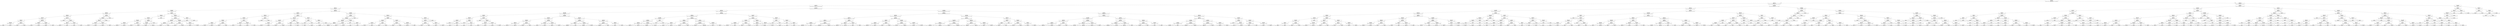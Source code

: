 digraph Tree {
node [shape=box] ;
0 [label="X[30] <= 0.5\ngini = 0.4781\nsamples = 46997\nvalue = [294, 733, 581, 1181, 2504, 1230, 1376, 404, 110, 33368, 5216]"] ;
1 [label="X[31] <= 0.5\ngini = 0.4844\nsamples = 45132\nvalue = [290, 700, 562, 1162, 2440, 1207, 1344, 397, 107, 31819, 5104]"] ;
0 -> 1 [labeldistance=2.5, labelangle=45, headlabel="True"] ;
2 [label="X[54] <= 23.5\ngini = 0.4777\nsamples = 41590\nvalue = [264, 634, 507, 1071, 2194, 1101, 1223, 359, 96, 29543, 4598]"] ;
1 -> 2 ;
3 [label="X[53] <= 7.5\ngini = 0.5764\nsamples = 2321\nvalue = [9, 33, 37, 104, 180, 87, 108, 27, 7, 1465, 264]"] ;
2 -> 3 ;
4 [label="X[54] <= 19.5\ngini = 0.4929\nsamples = 967\nvalue = [4, 16, 14, 34, 59, 25, 32, 8, 3, 677, 95]"] ;
3 -> 4 ;
5 [label="X[50] <= 6.5\ngini = 0.5955\nsamples = 226\nvalue = [1, 9, 3, 9, 17, 5, 13, 2, 2, 139, 26]"] ;
4 -> 5 ;
6 [label="X[23] <= 0.5\ngini = 0.6433\nsamples = 162\nvalue = [0, 7, 2, 8, 15, 2, 12, 2, 2, 92, 20]"] ;
5 -> 6 ;
7 [label="X[51] <= 0.5\ngini = 0.6125\nsamples = 144\nvalue = [0, 6, 2, 7, 13, 1, 7, 2, 2, 86, 18]"] ;
6 -> 7 ;
8 [label="X[53] <= 5.5\ngini = 0.7424\nsamples = 25\nvalue = [0, 1, 1, 3, 5, 0, 1, 1, 1, 11, 1]"] ;
7 -> 8 ;
9 [label="X[48] <= 2011.5\ngini = 0.8033\nsamples = 19\nvalue = [0, 1, 1, 2, 5, 0, 1, 1, 1, 6, 1]"] ;
8 -> 9 ;
10 [label="gini = 0.5\nsamples = 2\nvalue = [0, 1, 0, 0, 0, 0, 0, 1, 0, 0, 0]"] ;
9 -> 10 ;
11 [label="gini = 0.7612\nsamples = 17\nvalue = [0, 0, 1, 2, 5, 0, 1, 0, 1, 6, 1]"] ;
9 -> 11 ;
12 [label="X[54] <= 18.5\ngini = 0.2778\nsamples = 6\nvalue = [0, 0, 0, 1, 0, 0, 0, 0, 0, 5, 0]"] ;
8 -> 12 ;
13 [label="gini = 0.0\nsamples = 1\nvalue = [0, 0, 0, 1, 0, 0, 0, 0, 0, 0, 0]"] ;
12 -> 13 ;
14 [label="gini = 0.0\nsamples = 5\nvalue = [0, 0, 0, 0, 0, 0, 0, 0, 0, 5, 0]"] ;
12 -> 14 ;
15 [label="X[48] <= 2013.5\ngini = 0.5721\nsamples = 119\nvalue = [0, 5, 1, 4, 8, 1, 6, 1, 1, 75, 17]"] ;
7 -> 15 ;
16 [label="X[53] <= 1.5\ngini = 0.6556\nsamples = 28\nvalue = [0, 0, 1, 0, 2, 1, 2, 0, 0, 14, 8]"] ;
15 -> 16 ;
17 [label="gini = 0.32\nsamples = 5\nvalue = [0, 0, 0, 0, 1, 0, 0, 0, 0, 0, 4]"] ;
16 -> 17 ;
18 [label="gini = 0.586\nsamples = 23\nvalue = [0, 0, 1, 0, 1, 1, 2, 0, 0, 14, 4]"] ;
16 -> 18 ;
19 [label="X[7] <= 0.5\ngini = 0.5294\nsamples = 91\nvalue = [0, 5, 0, 4, 6, 0, 4, 1, 1, 61, 9]"] ;
15 -> 19 ;
20 [label="gini = 0.5202\nsamples = 90\nvalue = [0, 5, 0, 4, 5, 0, 4, 1, 1, 61, 9]"] ;
19 -> 20 ;
21 [label="gini = 0.0\nsamples = 1\nvalue = [0, 0, 0, 0, 1, 0, 0, 0, 0, 0, 0]"] ;
19 -> 21 ;
22 [label="X[47] <= 2012.5\ngini = 0.7778\nsamples = 18\nvalue = [0, 1, 0, 1, 2, 1, 5, 0, 0, 6, 2]"] ;
6 -> 22 ;
23 [label="gini = 0.0\nsamples = 3\nvalue = [0, 0, 0, 0, 0, 0, 3, 0, 0, 0, 0]"] ;
22 -> 23 ;
24 [label="X[52] <= 4.5\ngini = 0.7733\nsamples = 15\nvalue = [0, 1, 0, 1, 2, 1, 2, 0, 0, 6, 2]"] ;
22 -> 24 ;
25 [label="X[36] <= 0.5\ngini = 0.7101\nsamples = 13\nvalue = [0, 0, 0, 1, 2, 0, 2, 0, 0, 6, 2]"] ;
24 -> 25 ;
26 [label="gini = 0.6806\nsamples = 12\nvalue = [0, 0, 0, 1, 2, 0, 1, 0, 0, 6, 2]"] ;
25 -> 26 ;
27 [label="gini = 0.0\nsamples = 1\nvalue = [0, 0, 0, 0, 0, 0, 1, 0, 0, 0, 0]"] ;
25 -> 27 ;
28 [label="X[51] <= 5.5\ngini = 0.5\nsamples = 2\nvalue = [0, 1, 0, 0, 0, 1, 0, 0, 0, 0, 0]"] ;
24 -> 28 ;
29 [label="gini = 0.0\nsamples = 1\nvalue = [0, 1, 0, 0, 0, 0, 0, 0, 0, 0, 0]"] ;
28 -> 29 ;
30 [label="gini = 0.0\nsamples = 1\nvalue = [0, 0, 0, 0, 0, 1, 0, 0, 0, 0, 0]"] ;
28 -> 30 ;
31 [label="X[12] <= 0.5\ngini = 0.4468\nsamples = 64\nvalue = [1, 2, 1, 1, 2, 3, 1, 0, 0, 47, 6]"] ;
5 -> 31 ;
32 [label="X[36] <= 0.5\ngini = 0.4298\nsamples = 63\nvalue = [1, 1, 1, 1, 2, 3, 1, 0, 0, 47, 6]"] ;
31 -> 32 ;
33 [label="X[54] <= 18.5\ngini = 0.4142\nsamples = 62\nvalue = [1, 1, 1, 1, 2, 3, 1, 0, 0, 47, 5]"] ;
32 -> 33 ;
34 [label="X[51] <= 2.5\ngini = 0.5578\nsamples = 31\nvalue = [0, 1, 1, 1, 1, 2, 1, 0, 0, 20, 4]"] ;
33 -> 34 ;
35 [label="gini = 0.5382\nsamples = 24\nvalue = [0, 1, 1, 1, 1, 2, 1, 0, 0, 16, 1]"] ;
34 -> 35 ;
36 [label="gini = 0.4898\nsamples = 7\nvalue = [0, 0, 0, 0, 0, 0, 0, 0, 0, 4, 3]"] ;
34 -> 36 ;
37 [label="X[49] <= 10.5\ngini = 0.2373\nsamples = 31\nvalue = [1, 0, 0, 0, 1, 1, 0, 0, 0, 27, 1]"] ;
33 -> 37 ;
38 [label="gini = 0.1563\nsamples = 24\nvalue = [0, 0, 0, 0, 0, 1, 0, 0, 0, 22, 1]"] ;
37 -> 38 ;
39 [label="gini = 0.449\nsamples = 7\nvalue = [1, 0, 0, 0, 1, 0, 0, 0, 0, 5, 0]"] ;
37 -> 39 ;
40 [label="gini = 0.0\nsamples = 1\nvalue = [0, 0, 0, 0, 0, 0, 0, 0, 0, 0, 1]"] ;
32 -> 40 ;
41 [label="gini = 0.0\nsamples = 1\nvalue = [0, 1, 0, 0, 0, 0, 0, 0, 0, 0, 0]"] ;
31 -> 41 ;
42 [label="X[17] <= 0.5\ngini = 0.4581\nsamples = 741\nvalue = [3, 7, 11, 25, 42, 20, 19, 6, 1, 538, 69]"] ;
4 -> 42 ;
43 [label="X[15] <= 0.5\ngini = 0.3432\nsamples = 298\nvalue = [1, 1, 4, 7, 10, 8, 3, 1, 1, 240, 22]"] ;
42 -> 43 ;
44 [label="X[49] <= 1.5\ngini = 0.3389\nsamples = 297\nvalue = [1, 1, 3, 7, 10, 8, 3, 1, 1, 240, 22]"] ;
43 -> 44 ;
45 [label="X[54] <= 22.5\ngini = 0.608\nsamples = 25\nvalue = [1, 0, 1, 1, 2, 3, 0, 0, 0, 15, 2]"] ;
44 -> 45 ;
46 [label="X[51] <= 4.5\ngini = 0.3601\nsamples = 19\nvalue = [0, 0, 1, 0, 0, 2, 0, 0, 0, 15, 1]"] ;
45 -> 46 ;
47 [label="gini = 0.2266\nsamples = 16\nvalue = [0, 0, 1, 0, 0, 0, 0, 0, 0, 14, 1]"] ;
46 -> 47 ;
48 [label="gini = 0.4444\nsamples = 3\nvalue = [0, 0, 0, 0, 0, 2, 0, 0, 0, 1, 0]"] ;
46 -> 48 ;
49 [label="X[53] <= 1.5\ngini = 0.7778\nsamples = 6\nvalue = [1, 0, 0, 1, 2, 1, 0, 0, 0, 0, 1]"] ;
45 -> 49 ;
50 [label="gini = 0.4444\nsamples = 3\nvalue = [0, 0, 0, 1, 2, 0, 0, 0, 0, 0, 0]"] ;
49 -> 50 ;
51 [label="gini = 0.6667\nsamples = 3\nvalue = [1, 0, 0, 0, 0, 1, 0, 0, 0, 0, 1]"] ;
49 -> 51 ;
52 [label="X[16] <= 0.5\ngini = 0.3084\nsamples = 272\nvalue = [0, 1, 2, 6, 8, 5, 3, 1, 1, 225, 20]"] ;
44 -> 52 ;
53 [label="X[50] <= 11.5\ngini = 0.3038\nsamples = 271\nvalue = [0, 1, 2, 6, 8, 5, 3, 1, 1, 225, 19]"] ;
52 -> 53 ;
54 [label="gini = 0.2968\nsamples = 249\nvalue = [0, 1, 2, 6, 8, 5, 3, 1, 1, 208, 14]"] ;
53 -> 54 ;
55 [label="gini = 0.3512\nsamples = 22\nvalue = [0, 0, 0, 0, 0, 0, 0, 0, 0, 17, 5]"] ;
53 -> 55 ;
56 [label="gini = 0.0\nsamples = 1\nvalue = [0, 0, 0, 0, 0, 0, 0, 0, 0, 0, 1]"] ;
52 -> 56 ;
57 [label="gini = 0.0\nsamples = 1\nvalue = [0, 0, 1, 0, 0, 0, 0, 0, 0, 0, 0]"] ;
43 -> 57 ;
58 [label="X[3] <= 0.5\ngini = 0.5267\nsamples = 443\nvalue = [2, 6, 7, 18, 32, 12, 16, 5, 0, 298, 47]"] ;
42 -> 58 ;
59 [label="X[13] <= 0.5\ngini = 0.5197\nsamples = 439\nvalue = [2, 6, 7, 18, 30, 12, 16, 5, 0, 298, 45]"] ;
58 -> 59 ;
60 [label="X[36] <= 0.5\ngini = 0.4552\nsamples = 203\nvalue = [1, 3, 3, 5, 12, 4, 9, 2, 0, 148, 16]"] ;
59 -> 60 ;
61 [label="X[11] <= 0.5\ngini = 0.4504\nsamples = 202\nvalue = [1, 3, 3, 5, 11, 4, 9, 2, 0, 148, 16]"] ;
60 -> 61 ;
62 [label="gini = 0.4457\nsamples = 201\nvalue = [1, 3, 3, 5, 11, 4, 9, 2, 0, 148, 15]"] ;
61 -> 62 ;
63 [label="gini = 0.0\nsamples = 1\nvalue = [0, 0, 0, 0, 0, 0, 0, 0, 0, 0, 1]"] ;
61 -> 63 ;
64 [label="gini = 0.0\nsamples = 1\nvalue = [0, 0, 0, 0, 1, 0, 0, 0, 0, 0, 0]"] ;
60 -> 64 ;
65 [label="X[25] <= 1.5\ngini = 0.5694\nsamples = 236\nvalue = [1, 3, 4, 13, 18, 8, 7, 3, 0, 150, 29]"] ;
59 -> 65 ;
66 [label="X[53] <= 0.5\ngini = 0.4411\nsamples = 76\nvalue = [0, 0, 1, 3, 5, 2, 2, 0, 0, 56, 7]"] ;
65 -> 66 ;
67 [label="gini = 0.6111\nsamples = 12\nvalue = [0, 0, 0, 1, 0, 1, 2, 0, 0, 7, 1]"] ;
66 -> 67 ;
68 [label="gini = 0.3975\nsamples = 64\nvalue = [0, 0, 1, 2, 5, 1, 0, 0, 0, 49, 6]"] ;
66 -> 68 ;
69 [label="X[25] <= 2.5\ngini = 0.622\nsamples = 160\nvalue = [1, 3, 3, 10, 13, 6, 5, 3, 0, 94, 22]"] ;
65 -> 69 ;
70 [label="gini = 0.6932\nsamples = 99\nvalue = [0, 2, 2, 9, 11, 6, 1, 2, 0, 50, 16]"] ;
69 -> 70 ;
71 [label="gini = 0.4633\nsamples = 61\nvalue = [1, 1, 1, 1, 2, 0, 4, 1, 0, 44, 6]"] ;
69 -> 71 ;
72 [label="X[51] <= 2.5\ngini = 0.5\nsamples = 4\nvalue = [0, 0, 0, 0, 2, 0, 0, 0, 0, 0, 2]"] ;
58 -> 72 ;
73 [label="gini = 0.0\nsamples = 2\nvalue = [0, 0, 0, 0, 0, 0, 0, 0, 0, 0, 2]"] ;
72 -> 73 ;
74 [label="gini = 0.0\nsamples = 2\nvalue = [0, 0, 0, 0, 2, 0, 0, 0, 0, 0, 0]"] ;
72 -> 74 ;
75 [label="X[53] <= 15.5\ngini = 0.6291\nsamples = 1354\nvalue = [5, 17, 23, 70, 121, 62, 76, 19, 4, 788, 169]"] ;
3 -> 75 ;
76 [label="X[53] <= 9.5\ngini = 0.7249\nsamples = 297\nvalue = [3, 4, 6, 19, 32, 18, 24, 2, 3, 141, 45]"] ;
75 -> 76 ;
77 [label="X[23] <= 0.5\ngini = 0.6149\nsamples = 108\nvalue = [1, 1, 2, 2, 12, 6, 6, 0, 1, 64, 13]"] ;
76 -> 77 ;
78 [label="X[6] <= 0.5\ngini = 0.5989\nsamples = 104\nvalue = [1, 1, 2, 2, 12, 6, 3, 0, 1, 63, 13]"] ;
77 -> 78 ;
79 [label="X[50] <= 8.5\ngini = 0.5672\nsamples = 90\nvalue = [1, 0, 1, 1, 8, 6, 3, 0, 1, 57, 12]"] ;
78 -> 79 ;
80 [label="X[50] <= 5.5\ngini = 0.6107\nsamples = 68\nvalue = [1, 0, 0, 1, 6, 6, 2, 0, 1, 40, 11]"] ;
79 -> 80 ;
81 [label="gini = 0.5389\nsamples = 49\nvalue = [1, 0, 0, 1, 2, 3, 2, 0, 0, 32, 8]"] ;
80 -> 81 ;
82 [label="gini = 0.7258\nsamples = 19\nvalue = [0, 0, 0, 0, 4, 3, 0, 0, 1, 8, 3]"] ;
80 -> 82 ;
83 [label="X[18] <= 0.5\ngini = 0.3884\nsamples = 22\nvalue = [0, 0, 1, 0, 2, 0, 1, 0, 0, 17, 1]"] ;
79 -> 83 ;
84 [label="gini = 0.3311\nsamples = 21\nvalue = [0, 0, 1, 0, 2, 0, 0, 0, 0, 17, 1]"] ;
83 -> 84 ;
85 [label="gini = 0.0\nsamples = 1\nvalue = [0, 0, 0, 0, 0, 0, 1, 0, 0, 0, 0]"] ;
83 -> 85 ;
86 [label="X[0] <= 0.5\ngini = 0.7143\nsamples = 14\nvalue = [0, 1, 1, 1, 4, 0, 0, 0, 0, 6, 1]"] ;
78 -> 86 ;
87 [label="X[17] <= 0.5\ngini = 0.5714\nsamples = 7\nvalue = [0, 0, 0, 1, 4, 0, 0, 0, 0, 2, 0]"] ;
86 -> 87 ;
88 [label="gini = 0.625\nsamples = 4\nvalue = [0, 0, 0, 1, 1, 0, 0, 0, 0, 2, 0]"] ;
87 -> 88 ;
89 [label="gini = 0.0\nsamples = 3\nvalue = [0, 0, 0, 0, 3, 0, 0, 0, 0, 0, 0]"] ;
87 -> 89 ;
90 [label="X[54] <= 20.5\ngini = 0.6122\nsamples = 7\nvalue = [0, 1, 1, 0, 0, 0, 0, 0, 0, 4, 1]"] ;
86 -> 90 ;
91 [label="gini = 0.32\nsamples = 5\nvalue = [0, 0, 0, 0, 0, 0, 0, 0, 0, 4, 1]"] ;
90 -> 91 ;
92 [label="gini = 0.5\nsamples = 2\nvalue = [0, 1, 1, 0, 0, 0, 0, 0, 0, 0, 0]"] ;
90 -> 92 ;
93 [label="X[46] <= 0.5\ngini = 0.375\nsamples = 4\nvalue = [0, 0, 0, 0, 0, 0, 3, 0, 0, 1, 0]"] ;
77 -> 93 ;
94 [label="gini = 0.0\nsamples = 3\nvalue = [0, 0, 0, 0, 0, 0, 3, 0, 0, 0, 0]"] ;
93 -> 94 ;
95 [label="gini = 0.0\nsamples = 1\nvalue = [0, 0, 0, 0, 0, 0, 0, 0, 0, 1, 0]"] ;
93 -> 95 ;
96 [label="X[12] <= 0.5\ngini = 0.7719\nsamples = 189\nvalue = [2, 3, 4, 17, 20, 12, 18, 2, 2, 77, 32]"] ;
76 -> 96 ;
97 [label="X[50] <= 10.5\ngini = 0.7587\nsamples = 182\nvalue = [2, 3, 2, 15, 18, 12, 18, 2, 1, 77, 32]"] ;
96 -> 97 ;
98 [label="X[51] <= 0.5\ngini = 0.7493\nsamples = 172\nvalue = [2, 3, 2, 15, 14, 10, 17, 2, 1, 75, 31]"] ;
97 -> 98 ;
99 [label="X[54] <= 22.5\ngini = 0.8\nsamples = 25\nvalue = [2, 0, 0, 3, 0, 1, 6, 1, 0, 7, 5]"] ;
98 -> 99 ;
100 [label="gini = 0.7656\nsamples = 16\nvalue = [2, 0, 0, 0, 0, 1, 6, 1, 0, 3, 3]"] ;
99 -> 100 ;
101 [label="gini = 0.642\nsamples = 9\nvalue = [0, 0, 0, 3, 0, 0, 0, 0, 0, 4, 2]"] ;
99 -> 101 ;
102 [label="X[17] <= 0.5\ngini = 0.729\nsamples = 147\nvalue = [0, 3, 2, 12, 14, 9, 11, 1, 1, 68, 26]"] ;
98 -> 102 ;
103 [label="gini = 0.6435\nsamples = 63\nvalue = [0, 0, 1, 6, 1, 3, 4, 0, 0, 34, 14]"] ;
102 -> 103 ;
104 [label="gini = 0.773\nsamples = 84\nvalue = [0, 3, 1, 6, 13, 6, 7, 1, 1, 34, 12]"] ;
102 -> 104 ;
105 [label="X[52] <= 1.5\ngini = 0.74\nsamples = 10\nvalue = [0, 0, 0, 0, 4, 2, 1, 0, 0, 2, 1]"] ;
97 -> 105 ;
106 [label="X[2] <= 0.5\ngini = 0.48\nsamples = 5\nvalue = [0, 0, 0, 0, 3, 0, 0, 0, 0, 2, 0]"] ;
105 -> 106 ;
107 [label="gini = 0.0\nsamples = 2\nvalue = [0, 0, 0, 0, 2, 0, 0, 0, 0, 0, 0]"] ;
106 -> 107 ;
108 [label="gini = 0.4444\nsamples = 3\nvalue = [0, 0, 0, 0, 1, 0, 0, 0, 0, 2, 0]"] ;
106 -> 108 ;
109 [label="X[49] <= 11.5\ngini = 0.72\nsamples = 5\nvalue = [0, 0, 0, 0, 1, 2, 1, 0, 0, 0, 1]"] ;
105 -> 109 ;
110 [label="gini = 0.0\nsamples = 2\nvalue = [0, 0, 0, 0, 0, 2, 0, 0, 0, 0, 0]"] ;
109 -> 110 ;
111 [label="gini = 0.6667\nsamples = 3\nvalue = [0, 0, 0, 0, 1, 0, 1, 0, 0, 0, 1]"] ;
109 -> 111 ;
112 [label="X[50] <= 5.0\ngini = 0.7347\nsamples = 7\nvalue = [0, 0, 2, 2, 2, 0, 0, 0, 1, 0, 0]"] ;
96 -> 112 ;
113 [label="X[2] <= 0.5\ngini = 0.5\nsamples = 4\nvalue = [0, 0, 2, 2, 0, 0, 0, 0, 0, 0, 0]"] ;
112 -> 113 ;
114 [label="gini = 0.0\nsamples = 2\nvalue = [0, 0, 0, 2, 0, 0, 0, 0, 0, 0, 0]"] ;
113 -> 114 ;
115 [label="gini = 0.0\nsamples = 2\nvalue = [0, 0, 2, 0, 0, 0, 0, 0, 0, 0, 0]"] ;
113 -> 115 ;
116 [label="X[52] <= 1.0\ngini = 0.4444\nsamples = 3\nvalue = [0, 0, 0, 0, 2, 0, 0, 0, 1, 0, 0]"] ;
112 -> 116 ;
117 [label="gini = 0.0\nsamples = 1\nvalue = [0, 0, 0, 0, 0, 0, 0, 0, 1, 0, 0]"] ;
116 -> 117 ;
118 [label="gini = 0.0\nsamples = 2\nvalue = [0, 0, 0, 0, 2, 0, 0, 0, 0, 0, 0]"] ;
116 -> 118 ;
119 [label="X[22] <= 3.5\ngini = 0.5973\nsamples = 1057\nvalue = [2, 13, 17, 51, 89, 44, 52, 17, 1, 647, 124]"] ;
75 -> 119 ;
120 [label="X[28] <= 2.0\ngini = 0.6206\nsamples = 911\nvalue = [2, 11, 15, 47, 82, 40, 49, 17, 1, 538, 109]"] ;
119 -> 120 ;
121 [label="X[26] <= 0.5\ngini = 0.6191\nsamples = 909\nvalue = [2, 11, 15, 47, 82, 38, 49, 17, 1, 538, 109]"] ;
120 -> 121 ;
122 [label="X[12] <= 0.5\ngini = 0.6163\nsamples = 905\nvalue = [2, 11, 15, 46, 80, 38, 48, 17, 1, 538, 109]"] ;
121 -> 122 ;
123 [label="X[35] <= 0.5\ngini = 0.6081\nsamples = 870\nvalue = [2, 11, 14, 43, 75, 37, 43, 16, 1, 524, 104]"] ;
122 -> 123 ;
124 [label="gini = 0.5325\nsamples = 208\nvalue = [1, 2, 4, 9, 19, 5, 7, 3, 0, 139, 19]"] ;
123 -> 124 ;
125 [label="gini = 0.6294\nsamples = 662\nvalue = [1, 9, 10, 34, 56, 32, 36, 13, 1, 385, 85]"] ;
123 -> 125 ;
126 [label="X[53] <= 19.5\ngini = 0.769\nsamples = 35\nvalue = [0, 0, 1, 3, 5, 1, 5, 1, 0, 14, 5]"] ;
122 -> 126 ;
127 [label="gini = 0.6168\nsamples = 21\nvalue = [0, 0, 0, 0, 4, 1, 2, 0, 0, 12, 2]"] ;
126 -> 127 ;
128 [label="gini = 0.8265\nsamples = 14\nvalue = [0, 0, 1, 3, 1, 0, 3, 1, 0, 2, 3]"] ;
126 -> 128 ;
129 [label="X[53] <= 20.5\ngini = 0.625\nsamples = 4\nvalue = [0, 0, 0, 1, 2, 0, 1, 0, 0, 0, 0]"] ;
121 -> 129 ;
130 [label="gini = 0.0\nsamples = 2\nvalue = [0, 0, 0, 0, 2, 0, 0, 0, 0, 0, 0]"] ;
129 -> 130 ;
131 [label="X[49] <= 5.0\ngini = 0.5\nsamples = 2\nvalue = [0, 0, 0, 1, 0, 0, 1, 0, 0, 0, 0]"] ;
129 -> 131 ;
132 [label="gini = 0.0\nsamples = 1\nvalue = [0, 0, 0, 0, 0, 0, 1, 0, 0, 0, 0]"] ;
131 -> 132 ;
133 [label="gini = 0.0\nsamples = 1\nvalue = [0, 0, 0, 1, 0, 0, 0, 0, 0, 0, 0]"] ;
131 -> 133 ;
134 [label="gini = 0.0\nsamples = 2\nvalue = [0, 0, 0, 0, 0, 2, 0, 0, 0, 0, 0]"] ;
120 -> 134 ;
135 [label="X[50] <= 11.5\ngini = 0.4275\nsamples = 146\nvalue = [0, 2, 2, 4, 7, 4, 3, 0, 0, 109, 15]"] ;
119 -> 135 ;
136 [label="X[13] <= 0.5\ngini = 0.3288\nsamples = 97\nvalue = [0, 1, 2, 0, 6, 2, 2, 0, 0, 79, 5]"] ;
135 -> 136 ;
137 [label="X[12] <= 0.5\ngini = 0.1867\nsamples = 60\nvalue = [0, 1, 0, 0, 3, 0, 1, 0, 0, 54, 1]"] ;
136 -> 137 ;
138 [label="X[17] <= 0.5\ngini = 0.1365\nsamples = 56\nvalue = [0, 1, 0, 0, 1, 0, 1, 0, 0, 52, 1]"] ;
137 -> 138 ;
139 [label="gini = 0.2241\nsamples = 33\nvalue = [0, 1, 0, 0, 1, 0, 1, 0, 0, 29, 1]"] ;
138 -> 139 ;
140 [label="gini = 0.0\nsamples = 23\nvalue = [0, 0, 0, 0, 0, 0, 0, 0, 0, 23, 0]"] ;
138 -> 140 ;
141 [label="X[49] <= 10.5\ngini = 0.5\nsamples = 4\nvalue = [0, 0, 0, 0, 2, 0, 0, 0, 0, 2, 0]"] ;
137 -> 141 ;
142 [label="gini = 0.0\nsamples = 2\nvalue = [0, 0, 0, 0, 0, 0, 0, 0, 0, 2, 0]"] ;
141 -> 142 ;
143 [label="gini = 0.0\nsamples = 2\nvalue = [0, 0, 0, 0, 2, 0, 0, 0, 0, 0, 0]"] ;
141 -> 143 ;
144 [label="X[51] <= 0.5\ngini = 0.5186\nsamples = 37\nvalue = [0, 0, 2, 0, 3, 2, 1, 0, 0, 25, 4]"] ;
136 -> 144 ;
145 [label="X[53] <= 20.5\ngini = 0.7188\nsamples = 8\nvalue = [0, 0, 2, 0, 2, 0, 1, 0, 0, 3, 0]"] ;
144 -> 145 ;
146 [label="gini = 0.6111\nsamples = 6\nvalue = [0, 0, 2, 0, 0, 0, 1, 0, 0, 3, 0]"] ;
145 -> 146 ;
147 [label="gini = 0.0\nsamples = 2\nvalue = [0, 0, 0, 0, 2, 0, 0, 0, 0, 0, 0]"] ;
145 -> 147 ;
148 [label="X[19] <= 0.5\ngini = 0.3995\nsamples = 29\nvalue = [0, 0, 0, 0, 1, 2, 0, 0, 0, 22, 4]"] ;
144 -> 148 ;
149 [label="gini = 0.3648\nsamples = 28\nvalue = [0, 0, 0, 0, 1, 2, 0, 0, 0, 22, 3]"] ;
148 -> 149 ;
150 [label="gini = 0.0\nsamples = 1\nvalue = [0, 0, 0, 0, 0, 0, 0, 0, 0, 0, 1]"] ;
148 -> 150 ;
151 [label="X[6] <= 0.5\ngini = 0.5739\nsamples = 49\nvalue = [0, 1, 0, 4, 1, 2, 1, 0, 0, 30, 10]"] ;
135 -> 151 ;
152 [label="X[17] <= 0.5\ngini = 0.6304\nsamples = 42\nvalue = [0, 1, 0, 4, 1, 2, 1, 0, 0, 23, 10]"] ;
151 -> 152 ;
153 [label="X[3] <= 0.5\ngini = 0.4793\nsamples = 22\nvalue = [0, 0, 0, 1, 0, 1, 0, 0, 0, 15, 5]"] ;
152 -> 153 ;
154 [label="gini = 0.449\nsamples = 21\nvalue = [0, 0, 0, 1, 0, 1, 0, 0, 0, 15, 4]"] ;
153 -> 154 ;
155 [label="gini = 0.0\nsamples = 1\nvalue = [0, 0, 0, 0, 0, 0, 0, 0, 0, 0, 1]"] ;
153 -> 155 ;
156 [label="X[52] <= 0.5\ngini = 0.745\nsamples = 20\nvalue = [0, 1, 0, 3, 1, 1, 1, 0, 0, 8, 5]"] ;
152 -> 156 ;
157 [label="gini = 0.625\nsamples = 4\nvalue = [0, 0, 0, 2, 1, 0, 0, 0, 0, 1, 0]"] ;
156 -> 157 ;
158 [label="gini = 0.6953\nsamples = 16\nvalue = [0, 1, 0, 1, 0, 1, 1, 0, 0, 7, 5]"] ;
156 -> 158 ;
159 [label="gini = 0.0\nsamples = 7\nvalue = [0, 0, 0, 0, 0, 0, 0, 0, 0, 7, 0]"] ;
151 -> 159 ;
160 [label="X[47] <= 2012.5\ngini = 0.4714\nsamples = 39269\nvalue = [255, 601, 470, 967, 2014, 1014, 1115, 332, 89, 28078, 4334]"] ;
2 -> 160 ;
161 [label="X[22] <= 2.5\ngini = 0.5067\nsamples = 10109\nvalue = [65, 177, 163, 324, 646, 325, 306, 84, 26, 6969, 1024]"] ;
160 -> 161 ;
162 [label="X[48] <= 2010.5\ngini = 0.5456\nsamples = 3643\nvalue = [18, 64, 67, 153, 254, 130, 144, 38, 8, 2400, 367]"] ;
161 -> 162 ;
163 [label="X[35] <= 0.5\ngini = 0.3857\nsamples = 130\nvalue = [0, 4, 1, 9, 8, 1, 4, 1, 0, 101, 1]"] ;
162 -> 163 ;
164 [label="X[52] <= 5.5\ngini = 0.1392\nsamples = 41\nvalue = [0, 1, 0, 0, 1, 0, 0, 0, 0, 38, 1]"] ;
163 -> 164 ;
165 [label="X[13] <= 0.5\ngini = 0.0526\nsamples = 37\nvalue = [0, 0, 0, 0, 1, 0, 0, 0, 0, 36, 0]"] ;
164 -> 165 ;
166 [label="gini = 0.0\nsamples = 26\nvalue = [0, 0, 0, 0, 0, 0, 0, 0, 0, 26, 0]"] ;
165 -> 166 ;
167 [label="X[52] <= 1.5\ngini = 0.1653\nsamples = 11\nvalue = [0, 0, 0, 0, 1, 0, 0, 0, 0, 10, 0]"] ;
165 -> 167 ;
168 [label="gini = 0.4444\nsamples = 3\nvalue = [0, 0, 0, 0, 1, 0, 0, 0, 0, 2, 0]"] ;
167 -> 168 ;
169 [label="gini = 0.0\nsamples = 8\nvalue = [0, 0, 0, 0, 0, 0, 0, 0, 0, 8, 0]"] ;
167 -> 169 ;
170 [label="X[50] <= 4.0\ngini = 0.625\nsamples = 4\nvalue = [0, 1, 0, 0, 0, 0, 0, 0, 0, 2, 1]"] ;
164 -> 170 ;
171 [label="gini = 0.0\nsamples = 2\nvalue = [0, 0, 0, 0, 0, 0, 0, 0, 0, 2, 0]"] ;
170 -> 171 ;
172 [label="X[17] <= 0.5\ngini = 0.5\nsamples = 2\nvalue = [0, 1, 0, 0, 0, 0, 0, 0, 0, 0, 1]"] ;
170 -> 172 ;
173 [label="gini = 0.0\nsamples = 1\nvalue = [0, 0, 0, 0, 0, 0, 0, 0, 0, 0, 1]"] ;
172 -> 173 ;
174 [label="gini = 0.0\nsamples = 1\nvalue = [0, 1, 0, 0, 0, 0, 0, 0, 0, 0, 0]"] ;
172 -> 174 ;
175 [label="X[54] <= 26.5\ngini = 0.479\nsamples = 89\nvalue = [0, 3, 1, 9, 7, 1, 4, 1, 0, 63, 0]"] ;
163 -> 175 ;
176 [label="gini = 0.0\nsamples = 1\nvalue = [0, 0, 0, 0, 0, 0, 1, 0, 0, 0, 0]"] ;
175 -> 176 ;
177 [label="X[49] <= 2.5\ngini = 0.468\nsamples = 88\nvalue = [0, 3, 1, 9, 7, 1, 3, 1, 0, 63, 0]"] ;
175 -> 177 ;
178 [label="X[54] <= 38.0\ngini = 0.6735\nsamples = 14\nvalue = [0, 1, 0, 1, 3, 0, 2, 0, 0, 7, 0]"] ;
177 -> 178 ;
179 [label="gini = 0.54\nsamples = 10\nvalue = [0, 1, 0, 0, 3, 0, 0, 0, 0, 6, 0]"] ;
178 -> 179 ;
180 [label="gini = 0.625\nsamples = 4\nvalue = [0, 0, 0, 1, 0, 0, 2, 0, 0, 1, 0]"] ;
178 -> 180 ;
181 [label="X[50] <= 3.5\ngini = 0.4112\nsamples = 74\nvalue = [0, 2, 1, 8, 4, 1, 1, 1, 0, 56, 0]"] ;
177 -> 181 ;
182 [label="gini = 0.0\nsamples = 16\nvalue = [0, 0, 0, 0, 0, 0, 0, 0, 0, 16, 0]"] ;
181 -> 182 ;
183 [label="gini = 0.4982\nsamples = 58\nvalue = [0, 2, 1, 8, 4, 1, 1, 1, 0, 40, 0]"] ;
181 -> 183 ;
184 [label="X[49] <= 2.5\ngini = 0.5506\nsamples = 3513\nvalue = [18, 60, 66, 144, 246, 129, 140, 37, 8, 2299, 366]"] ;
162 -> 184 ;
185 [label="X[52] <= 3.5\ngini = 0.4876\nsamples = 792\nvalue = [6, 5, 8, 20, 43, 31, 26, 10, 2, 557, 84]"] ;
184 -> 185 ;
186 [label="X[38] <= 0.5\ngini = 0.4534\nsamples = 519\nvalue = [6, 2, 4, 13, 26, 21, 17, 6, 1, 379, 44]"] ;
185 -> 186 ;
187 [label="X[50] <= 1.5\ngini = 0.4709\nsamples = 488\nvalue = [6, 2, 4, 13, 24, 21, 17, 6, 1, 350, 44]"] ;
186 -> 187 ;
188 [label="gini = 0.4082\nsamples = 227\nvalue = [5, 2, 1, 5, 7, 4, 9, 2, 0, 173, 19]"] ;
187 -> 188 ;
189 [label="gini = 0.5202\nsamples = 261\nvalue = [1, 0, 3, 8, 17, 17, 8, 4, 1, 177, 25]"] ;
187 -> 189 ;
190 [label="X[54] <= 60.0\ngini = 0.1207\nsamples = 31\nvalue = [0, 0, 0, 0, 2, 0, 0, 0, 0, 29, 0]"] ;
186 -> 190 ;
191 [label="gini = 0.0666\nsamples = 29\nvalue = [0, 0, 0, 0, 1, 0, 0, 0, 0, 28, 0]"] ;
190 -> 191 ;
192 [label="gini = 0.5\nsamples = 2\nvalue = [0, 0, 0, 0, 1, 0, 0, 0, 0, 1, 0]"] ;
190 -> 192 ;
193 [label="X[54] <= 54.5\ngini = 0.5459\nsamples = 273\nvalue = [0, 3, 4, 7, 17, 10, 9, 4, 1, 178, 40]"] ;
185 -> 193 ;
194 [label="X[14] <= 0.5\ngini = 0.5225\nsamples = 249\nvalue = [0, 3, 4, 7, 13, 9, 9, 4, 1, 168, 31]"] ;
193 -> 194 ;
195 [label="gini = 0.51\nsamples = 231\nvalue = [0, 3, 4, 7, 9, 8, 7, 4, 1, 158, 30]"] ;
194 -> 195 ;
196 [label="gini = 0.6235\nsamples = 18\nvalue = [0, 0, 0, 0, 4, 1, 2, 0, 0, 10, 1]"] ;
194 -> 196 ;
197 [label="X[4] <= 0.5\ngini = 0.6563\nsamples = 24\nvalue = [0, 0, 0, 0, 4, 1, 0, 0, 0, 10, 9]"] ;
193 -> 197 ;
198 [label="gini = 0.58\nsamples = 20\nvalue = [0, 0, 0, 0, 2, 0, 0, 0, 0, 10, 8]"] ;
197 -> 198 ;
199 [label="gini = 0.625\nsamples = 4\nvalue = [0, 0, 0, 0, 2, 1, 0, 0, 0, 0, 1]"] ;
197 -> 199 ;
200 [label="X[53] <= 15.5\ngini = 0.5677\nsamples = 2721\nvalue = [12, 55, 58, 124, 203, 98, 114, 27, 6, 1742, 282]"] ;
184 -> 200 ;
201 [label="X[53] <= 6.5\ngini = 0.588\nsamples = 1347\nvalue = [4, 30, 26, 59, 105, 47, 63, 13, 2, 836, 162]"] ;
200 -> 201 ;
202 [label="X[26] <= 0.5\ngini = 0.5345\nsamples = 934\nvalue = [3, 20, 12, 32, 62, 24, 44, 7, 2, 622, 106]"] ;
201 -> 202 ;
203 [label="gini = 0.5326\nsamples = 932\nvalue = [3, 19, 12, 32, 62, 23, 44, 7, 2, 622, 106]"] ;
202 -> 203 ;
204 [label="gini = 0.5\nsamples = 2\nvalue = [0, 1, 0, 0, 0, 1, 0, 0, 0, 0, 0]"] ;
202 -> 204 ;
205 [label="X[14] <= 0.5\ngini = 0.6908\nsamples = 413\nvalue = [1, 10, 14, 27, 43, 23, 19, 6, 0, 214, 56]"] ;
201 -> 205 ;
206 [label="gini = 0.669\nsamples = 378\nvalue = [0, 10, 14, 23, 35, 21, 16, 4, 0, 205, 50]"] ;
205 -> 206 ;
207 [label="gini = 0.8245\nsamples = 35\nvalue = [1, 0, 0, 4, 8, 2, 3, 2, 0, 9, 6]"] ;
205 -> 207 ;
208 [label="X[26] <= 0.5\ngini = 0.5465\nsamples = 1374\nvalue = [8, 25, 32, 65, 98, 51, 51, 14, 4, 906, 120]"] ;
200 -> 208 ;
209 [label="X[7] <= 0.5\ngini = 0.5456\nsamples = 1371\nvalue = [8, 25, 32, 63, 98, 51, 51, 14, 4, 905, 120]"] ;
208 -> 209 ;
210 [label="gini = 0.5449\nsamples = 1370\nvalue = [8, 25, 32, 63, 98, 51, 51, 13, 4, 905, 120]"] ;
209 -> 210 ;
211 [label="gini = 0.0\nsamples = 1\nvalue = [0, 0, 0, 0, 0, 0, 0, 1, 0, 0, 0]"] ;
209 -> 211 ;
212 [label="X[50] <= 5.5\ngini = 0.4444\nsamples = 3\nvalue = [0, 0, 0, 2, 0, 0, 0, 0, 0, 1, 0]"] ;
208 -> 212 ;
213 [label="gini = 0.0\nsamples = 1\nvalue = [0, 0, 0, 0, 0, 0, 0, 0, 0, 1, 0]"] ;
212 -> 213 ;
214 [label="gini = 0.0\nsamples = 2\nvalue = [0, 0, 0, 2, 0, 0, 0, 0, 0, 0, 0]"] ;
212 -> 214 ;
215 [label="X[52] <= 5.5\ngini = 0.4838\nsamples = 6466\nvalue = [47, 113, 96, 171, 392, 195, 162, 46, 18, 4569, 657]"] ;
161 -> 215 ;
216 [label="X[53] <= 6.5\ngini = 0.4749\nsamples = 5689\nvalue = [41, 105, 83, 154, 334, 168, 136, 39, 14, 4060, 555]"] ;
215 -> 216 ;
217 [label="X[28] <= 350.5\ngini = 0.4385\nsamples = 1991\nvalue = [17, 30, 22, 50, 108, 49, 43, 10, 6, 1474, 182]"] ;
216 -> 217 ;
218 [label="X[50] <= 8.5\ngini = 0.4374\nsamples = 1989\nvalue = [17, 30, 22, 50, 108, 49, 42, 10, 6, 1474, 181]"] ;
217 -> 218 ;
219 [label="X[13] <= 0.5\ngini = 0.4828\nsamples = 663\nvalue = [2, 10, 9, 26, 44, 15, 20, 2, 3, 469, 63]"] ;
218 -> 219 ;
220 [label="gini = 0.5219\nsamples = 443\nvalue = [2, 8, 8, 16, 37, 11, 16, 2, 2, 300, 41]"] ;
219 -> 220 ;
221 [label="gini = 0.396\nsamples = 220\nvalue = [0, 2, 1, 10, 7, 4, 4, 0, 1, 169, 22]"] ;
219 -> 221 ;
222 [label="X[54] <= 42.5\ngini = 0.4136\nsamples = 1326\nvalue = [15, 20, 13, 24, 64, 34, 22, 8, 3, 1005, 118]"] ;
218 -> 222 ;
223 [label="gini = 0.4255\nsamples = 1054\nvalue = [15, 17, 9, 20, 50, 23, 15, 7, 2, 789, 107]"] ;
222 -> 223 ;
224 [label="gini = 0.3622\nsamples = 272\nvalue = [0, 3, 4, 4, 14, 11, 7, 1, 1, 216, 11]"] ;
222 -> 224 ;
225 [label="X[51] <= 2.0\ngini = 0.5\nsamples = 2\nvalue = [0, 0, 0, 0, 0, 0, 1, 0, 0, 0, 1]"] ;
217 -> 225 ;
226 [label="gini = 0.0\nsamples = 1\nvalue = [0, 0, 0, 0, 0, 0, 0, 0, 0, 0, 1]"] ;
225 -> 226 ;
227 [label="gini = 0.0\nsamples = 1\nvalue = [0, 0, 0, 0, 0, 0, 1, 0, 0, 0, 0]"] ;
225 -> 227 ;
228 [label="X[53] <= 14.5\ngini = 0.4938\nsamples = 3698\nvalue = [24, 75, 61, 104, 226, 119, 93, 29, 8, 2586, 373]"] ;
216 -> 228 ;
229 [label="X[53] <= 9.5\ngini = 0.6319\nsamples = 683\nvalue = [9, 14, 22, 37, 54, 33, 23, 4, 4, 397, 86]"] ;
228 -> 229 ;
230 [label="X[52] <= 2.5\ngini = 0.557\nsamples = 334\nvalue = [5, 4, 10, 16, 27, 11, 11, 1, 1, 217, 31]"] ;
229 -> 230 ;
231 [label="gini = 0.621\nsamples = 177\nvalue = [4, 2, 8, 8, 19, 7, 8, 1, 0, 105, 15]"] ;
230 -> 231 ;
232 [label="gini = 0.4741\nsamples = 157\nvalue = [1, 2, 2, 8, 8, 4, 3, 0, 1, 112, 16]"] ;
230 -> 232 ;
233 [label="X[54] <= 43.5\ngini = 0.6921\nsamples = 349\nvalue = [4, 10, 12, 21, 27, 22, 12, 3, 3, 180, 55]"] ;
229 -> 233 ;
234 [label="gini = 0.7136\nsamples = 268\nvalue = [4, 8, 11, 15, 17, 21, 11, 3, 3, 132, 43]"] ;
233 -> 234 ;
235 [label="gini = 0.6051\nsamples = 81\nvalue = [0, 2, 1, 6, 10, 1, 1, 0, 0, 48, 12]"] ;
233 -> 235 ;
236 [label="X[3] <= 0.5\ngini = 0.458\nsamples = 3015\nvalue = [15, 61, 39, 67, 172, 86, 70, 25, 4, 2189, 287]"] ;
228 -> 236 ;
237 [label="X[48] <= 2010.5\ngini = 0.4554\nsamples = 2992\nvalue = [15, 59, 39, 66, 167, 84, 70, 25, 4, 2178, 285]"] ;
236 -> 237 ;
238 [label="gini = 0.5852\nsamples = 137\nvalue = [1, 6, 2, 4, 15, 3, 2, 3, 0, 85, 16]"] ;
237 -> 238 ;
239 [label="gini = 0.4484\nsamples = 2855\nvalue = [14, 53, 37, 62, 152, 81, 68, 22, 4, 2093, 269]"] ;
237 -> 239 ;
240 [label="X[54] <= 48.5\ngini = 0.6994\nsamples = 23\nvalue = [0, 2, 0, 1, 5, 2, 0, 0, 0, 11, 2]"] ;
236 -> 240 ;
241 [label="gini = 0.5612\nsamples = 14\nvalue = [0, 1, 0, 1, 1, 1, 0, 0, 0, 9, 1]"] ;
240 -> 241 ;
242 [label="gini = 0.716\nsamples = 9\nvalue = [0, 1, 0, 0, 4, 1, 0, 0, 0, 2, 1]"] ;
240 -> 242 ;
243 [label="X[11] <= 0.5\ngini = 0.5447\nsamples = 777\nvalue = [6, 8, 13, 17, 58, 27, 26, 7, 4, 509, 102]"] ;
215 -> 243 ;
244 [label="X[17] <= 0.5\ngini = 0.5401\nsamples = 769\nvalue = [6, 8, 13, 17, 58, 26, 25, 7, 4, 507, 98]"] ;
243 -> 244 ;
245 [label="X[22] <= 3.5\ngini = 0.4836\nsamples = 333\nvalue = [2, 1, 4, 9, 18, 7, 18, 1, 3, 235, 35]"] ;
244 -> 245 ;
246 [label="X[54] <= 65.5\ngini = 0.5891\nsamples = 165\nvalue = [1, 0, 4, 8, 8, 4, 16, 1, 2, 102, 19]"] ;
245 -> 246 ;
247 [label="gini = 0.5706\nsamples = 161\nvalue = [0, 0, 4, 7, 8, 4, 16, 1, 1, 102, 18]"] ;
246 -> 247 ;
248 [label="gini = 0.75\nsamples = 4\nvalue = [1, 0, 0, 1, 0, 0, 0, 0, 1, 0, 1]"] ;
246 -> 248 ;
249 [label="X[53] <= 18.5\ngini = 0.36\nsamples = 168\nvalue = [1, 1, 0, 1, 10, 3, 2, 0, 1, 133, 16]"] ;
245 -> 249 ;
250 [label="gini = 0.4351\nsamples = 114\nvalue = [1, 1, 0, 1, 9, 2, 1, 0, 1, 84, 14]"] ;
249 -> 250 ;
251 [label="gini = 0.1742\nsamples = 54\nvalue = [0, 0, 0, 0, 1, 1, 1, 0, 0, 49, 2]"] ;
249 -> 251 ;
252 [label="X[0] <= 0.5\ngini = 0.5781\nsamples = 436\nvalue = [4, 7, 9, 8, 40, 19, 7, 6, 1, 272, 63]"] ;
244 -> 252 ;
253 [label="X[53] <= 1.5\ngini = 0.6192\nsamples = 285\nvalue = [2, 5, 5, 5, 30, 15, 5, 5, 1, 166, 46]"] ;
252 -> 253 ;
254 [label="gini = 0.6003\nsamples = 34\nvalue = [0, 0, 1, 1, 1, 0, 1, 0, 0, 17, 13]"] ;
253 -> 254 ;
255 [label="gini = 0.6118\nsamples = 251\nvalue = [2, 5, 4, 4, 29, 15, 4, 5, 1, 149, 33]"] ;
253 -> 255 ;
256 [label="X[53] <= 15.5\ngini = 0.4878\nsamples = 151\nvalue = [2, 2, 4, 3, 10, 4, 2, 1, 0, 106, 17]"] ;
252 -> 256 ;
257 [label="gini = 0.374\nsamples = 65\nvalue = [1, 0, 4, 0, 1, 3, 1, 0, 0, 51, 4]"] ;
256 -> 257 ;
258 [label="gini = 0.5549\nsamples = 86\nvalue = [1, 2, 0, 3, 9, 1, 1, 1, 0, 55, 13]"] ;
256 -> 258 ;
259 [label="X[53] <= 3.5\ngini = 0.6563\nsamples = 8\nvalue = [0, 0, 0, 0, 0, 1, 1, 0, 0, 2, 4]"] ;
243 -> 259 ;
260 [label="X[25] <= 3.5\ngini = 0.5\nsamples = 2\nvalue = [0, 0, 0, 0, 0, 1, 1, 0, 0, 0, 0]"] ;
259 -> 260 ;
261 [label="gini = 0.0\nsamples = 1\nvalue = [0, 0, 0, 0, 0, 0, 1, 0, 0, 0, 0]"] ;
260 -> 261 ;
262 [label="gini = 0.0\nsamples = 1\nvalue = [0, 0, 0, 0, 0, 1, 0, 0, 0, 0, 0]"] ;
260 -> 262 ;
263 [label="X[54] <= 43.0\ngini = 0.4444\nsamples = 6\nvalue = [0, 0, 0, 0, 0, 0, 0, 0, 0, 2, 4]"] ;
259 -> 263 ;
264 [label="gini = 0.0\nsamples = 2\nvalue = [0, 0, 0, 0, 0, 0, 0, 0, 0, 0, 2]"] ;
263 -> 264 ;
265 [label="X[54] <= 50.0\ngini = 0.5\nsamples = 4\nvalue = [0, 0, 0, 0, 0, 0, 0, 0, 0, 2, 2]"] ;
263 -> 265 ;
266 [label="gini = 0.0\nsamples = 2\nvalue = [0, 0, 0, 0, 0, 0, 0, 0, 0, 2, 0]"] ;
265 -> 266 ;
267 [label="gini = 0.0\nsamples = 2\nvalue = [0, 0, 0, 0, 0, 0, 0, 0, 0, 0, 2]"] ;
265 -> 267 ;
268 [label="X[54] <= 36.5\ngini = 0.4586\nsamples = 29160\nvalue = [190, 424, 307, 643, 1368, 689, 809, 248, 63, 21109, 3310]"] ;
160 -> 268 ;
269 [label="X[53] <= 14.5\ngini = 0.4392\nsamples = 18732\nvalue = [110, 248, 188, 435, 778, 356, 460, 158, 41, 13817, 2141]"] ;
268 -> 269 ;
270 [label="X[53] <= 7.5\ngini = 0.4599\nsamples = 9172\nvalue = [62, 123, 112, 215, 391, 181, 230, 84, 19, 6620, 1135]"] ;
269 -> 270 ;
271 [label="X[50] <= 9.5\ngini = 0.4301\nsamples = 7780\nvalue = [46, 106, 82, 165, 301, 130, 181, 63, 11, 5786, 909]"] ;
270 -> 271 ;
272 [label="X[53] <= 1.5\ngini = 0.4421\nsamples = 6577\nvalue = [35, 97, 74, 156, 272, 117, 164, 56, 10, 4837, 759]"] ;
271 -> 272 ;
273 [label="X[24] <= 0.5\ngini = 0.3965\nsamples = 1740\nvalue = [12, 31, 16, 48, 64, 20, 38, 6, 2, 1338, 165]"] ;
272 -> 273 ;
274 [label="gini = 0.3959\nsamples = 1739\nvalue = [12, 31, 16, 48, 64, 20, 38, 6, 2, 1338, 164]"] ;
273 -> 274 ;
275 [label="gini = 0.0\nsamples = 1\nvalue = [0, 0, 0, 0, 0, 0, 0, 0, 0, 0, 1]"] ;
273 -> 275 ;
276 [label="X[53] <= 6.5\ngini = 0.4577\nsamples = 4837\nvalue = [23, 66, 58, 108, 208, 97, 126, 50, 8, 3499, 594]"] ;
272 -> 276 ;
277 [label="gini = 0.4497\nsamples = 4322\nvalue = [20, 60, 54, 92, 184, 84, 108, 46, 8, 3154, 512]"] ;
276 -> 277 ;
278 [label="gini = 0.5206\nsamples = 515\nvalue = [3, 6, 4, 16, 24, 13, 18, 4, 0, 345, 82]"] ;
276 -> 278 ;
279 [label="X[3] <= 0.5\ngini = 0.361\nsamples = 1203\nvalue = [11, 9, 8, 9, 29, 13, 17, 7, 1, 949, 150]"] ;
271 -> 279 ;
280 [label="X[51] <= 4.5\ngini = 0.355\nsamples = 1194\nvalue = [11, 8, 8, 9, 29, 13, 16, 7, 1, 947, 145]"] ;
279 -> 280 ;
281 [label="gini = 0.3252\nsamples = 934\nvalue = [9, 4, 6, 8, 18, 7, 9, 4, 1, 759, 109]"] ;
280 -> 281 ;
282 [label="gini = 0.4544\nsamples = 260\nvalue = [2, 4, 2, 1, 11, 6, 7, 3, 0, 188, 36]"] ;
280 -> 282 ;
283 [label="X[52] <= 2.5\ngini = 0.6173\nsamples = 9\nvalue = [0, 1, 0, 0, 0, 0, 1, 0, 0, 2, 5]"] ;
279 -> 283 ;
284 [label="gini = 0.0\nsamples = 4\nvalue = [0, 0, 0, 0, 0, 0, 0, 0, 0, 0, 4]"] ;
283 -> 284 ;
285 [label="gini = 0.72\nsamples = 5\nvalue = [0, 1, 0, 0, 0, 0, 1, 0, 0, 2, 1]"] ;
283 -> 285 ;
286 [label="X[53] <= 8.5\ngini = 0.6056\nsamples = 1392\nvalue = [16, 17, 30, 50, 90, 51, 49, 21, 8, 834, 226]"] ;
270 -> 286 ;
287 [label="X[9] <= 0.5\ngini = 0.5316\nsamples = 411\nvalue = [5, 6, 5, 8, 29, 6, 11, 4, 2, 272, 63]"] ;
286 -> 287 ;
288 [label="X[10] <= 0.5\ngini = 0.526\nsamples = 403\nvalue = [5, 6, 5, 8, 29, 6, 10, 4, 2, 269, 59]"] ;
287 -> 288 ;
289 [label="gini = 0.5169\nsamples = 375\nvalue = [5, 6, 5, 8, 27, 6, 9, 4, 2, 254, 49]"] ;
288 -> 289 ;
290 [label="gini = 0.5791\nsamples = 28\nvalue = [0, 0, 0, 0, 2, 0, 1, 0, 0, 15, 10]"] ;
288 -> 290 ;
291 [label="X[51] <= 3.0\ngini = 0.5938\nsamples = 8\nvalue = [0, 0, 0, 0, 0, 0, 1, 0, 0, 3, 4]"] ;
287 -> 291 ;
292 [label="gini = 0.0\nsamples = 3\nvalue = [0, 0, 0, 0, 0, 0, 0, 0, 0, 0, 3]"] ;
291 -> 292 ;
293 [label="gini = 0.56\nsamples = 5\nvalue = [0, 0, 0, 0, 0, 0, 1, 0, 0, 3, 1]"] ;
291 -> 293 ;
294 [label="X[53] <= 13.5\ngini = 0.6337\nsamples = 981\nvalue = [11, 11, 25, 42, 61, 45, 38, 17, 6, 562, 163]"] ;
286 -> 294 ;
295 [label="X[49] <= 2.5\ngini = 0.6551\nsamples = 753\nvalue = [9, 10, 19, 37, 51, 34, 27, 16, 6, 415, 129]"] ;
294 -> 295 ;
296 [label="gini = 0.5721\nsamples = 156\nvalue = [1, 2, 4, 4, 7, 4, 9, 1, 1, 98, 25]"] ;
295 -> 296 ;
297 [label="gini = 0.6741\nsamples = 597\nvalue = [8, 8, 15, 33, 44, 30, 18, 15, 5, 317, 104]"] ;
295 -> 297 ;
298 [label="X[49] <= 10.5\ngini = 0.5542\nsamples = 228\nvalue = [2, 1, 6, 5, 10, 11, 11, 1, 0, 147, 34]"] ;
294 -> 298 ;
299 [label="gini = 0.5459\nsamples = 203\nvalue = [2, 0, 6, 4, 10, 11, 11, 1, 0, 133, 25]"] ;
298 -> 299 ;
300 [label="gini = 0.5536\nsamples = 25\nvalue = [0, 1, 0, 1, 0, 0, 0, 0, 0, 14, 9]"] ;
298 -> 300 ;
301 [label="X[12] <= 0.5\ngini = 0.4188\nsamples = 9560\nvalue = [48, 125, 76, 220, 387, 175, 230, 74, 22, 7197, 1006]"] ;
269 -> 301 ;
302 [label="X[45] <= 0.5\ngini = 0.4164\nsamples = 9443\nvalue = [48, 125, 74, 218, 381, 171, 228, 70, 22, 7126, 980]"] ;
301 -> 302 ;
303 [label="X[47] <= 2013.5\ngini = 0.4084\nsamples = 7602\nvalue = [33, 99, 65, 165, 286, 126, 173, 56, 14, 5776, 809]"] ;
302 -> 303 ;
304 [label="X[49] <= 7.5\ngini = 0.4213\nsamples = 3966\nvalue = [19, 54, 42, 104, 175, 60, 91, 29, 8, 2980, 404]"] ;
303 -> 304 ;
305 [label="gini = 0.4462\nsamples = 2134\nvalue = [5, 27, 26, 73, 110, 36, 57, 13, 7, 1566, 214]"] ;
304 -> 305 ;
306 [label="gini = 0.391\nsamples = 1832\nvalue = [14, 27, 16, 31, 65, 24, 34, 16, 1, 1414, 190]"] ;
304 -> 306 ;
307 [label="X[54] <= 24.5\ngini = 0.394\nsamples = 3636\nvalue = [14, 45, 23, 61, 111, 66, 82, 27, 6, 2796, 405]"] ;
303 -> 307 ;
308 [label="gini = 0.4724\nsamples = 196\nvalue = [1, 3, 0, 6, 10, 8, 3, 2, 2, 140, 21]"] ;
307 -> 308 ;
309 [label="gini = 0.3892\nsamples = 3440\nvalue = [13, 42, 23, 55, 101, 58, 79, 25, 4, 2656, 384]"] ;
307 -> 309 ;
310 [label="X[52] <= 5.5\ngini = 0.4483\nsamples = 1841\nvalue = [15, 26, 9, 53, 95, 45, 55, 14, 8, 1350, 171]"] ;
302 -> 310 ;
311 [label="X[51] <= 1.5\ngini = 0.4343\nsamples = 1617\nvalue = [14, 22, 9, 43, 73, 42, 51, 14, 7, 1203, 139]"] ;
310 -> 311 ;
312 [label="gini = 0.4765\nsamples = 574\nvalue = [6, 11, 2, 18, 25, 24, 23, 7, 2, 410, 46]"] ;
311 -> 312 ;
313 [label="gini = 0.41\nsamples = 1043\nvalue = [8, 11, 7, 25, 48, 18, 28, 7, 5, 793, 93]"] ;
311 -> 313 ;
314 [label="X[54] <= 28.5\ngini = 0.5364\nsamples = 224\nvalue = [1, 4, 0, 10, 22, 3, 4, 0, 1, 147, 32]"] ;
310 -> 314 ;
315 [label="gini = 0.3609\nsamples = 77\nvalue = [0, 0, 0, 6, 2, 1, 1, 0, 1, 61, 5]"] ;
314 -> 315 ;
316 [label="gini = 0.6034\nsamples = 147\nvalue = [1, 4, 0, 4, 20, 2, 3, 0, 0, 86, 27]"] ;
314 -> 316 ;
317 [label="X[53] <= 17.5\ngini = 0.5765\nsamples = 117\nvalue = [0, 0, 2, 2, 6, 4, 2, 4, 0, 71, 26]"] ;
301 -> 317 ;
318 [label="X[51] <= 5.5\ngini = 0.4082\nsamples = 21\nvalue = [0, 0, 1, 0, 0, 1, 1, 1, 0, 16, 1]"] ;
317 -> 318 ;
319 [label="X[6] <= 0.5\ngini = 0.35\nsamples = 20\nvalue = [0, 0, 1, 0, 0, 0, 1, 1, 0, 16, 1]"] ;
318 -> 319 ;
320 [label="gini = 0.2825\nsamples = 19\nvalue = [0, 0, 1, 0, 0, 0, 0, 1, 0, 16, 1]"] ;
319 -> 320 ;
321 [label="gini = 0.0\nsamples = 1\nvalue = [0, 0, 0, 0, 0, 0, 1, 0, 0, 0, 0]"] ;
319 -> 321 ;
322 [label="gini = 0.0\nsamples = 1\nvalue = [0, 0, 0, 0, 0, 1, 0, 0, 0, 0, 0]"] ;
318 -> 322 ;
323 [label="X[54] <= 31.5\ngini = 0.5974\nsamples = 96\nvalue = [0, 0, 1, 2, 6, 3, 1, 3, 0, 55, 25]"] ;
317 -> 323 ;
324 [label="X[53] <= 22.5\ngini = 0.566\nsamples = 75\nvalue = [0, 0, 0, 1, 1, 3, 1, 3, 0, 44, 22]"] ;
323 -> 324 ;
325 [label="gini = 0.5604\nsamples = 62\nvalue = [0, 0, 0, 1, 1, 3, 1, 3, 0, 38, 15]"] ;
324 -> 325 ;
326 [label="gini = 0.497\nsamples = 13\nvalue = [0, 0, 0, 0, 0, 0, 0, 0, 0, 6, 7]"] ;
324 -> 326 ;
327 [label="X[52] <= 1.5\ngini = 0.644\nsamples = 21\nvalue = [0, 0, 1, 1, 5, 0, 0, 0, 0, 11, 3]"] ;
323 -> 327 ;
328 [label="gini = 0.7222\nsamples = 6\nvalue = [0, 0, 1, 1, 0, 0, 0, 0, 0, 2, 2]"] ;
327 -> 328 ;
329 [label="gini = 0.5244\nsamples = 15\nvalue = [0, 0, 0, 0, 5, 0, 0, 0, 0, 9, 1]"] ;
327 -> 329 ;
330 [label="X[49] <= 5.5\ngini = 0.4922\nsamples = 10428\nvalue = [80, 176, 119, 208, 590, 333, 349, 90, 22, 7292, 1169]"] ;
268 -> 330 ;
331 [label="X[54] <= 48.5\ngini = 0.5177\nsamples = 5794\nvalue = [44, 82, 74, 127, 373, 199, 209, 56, 15, 3933, 682]"] ;
330 -> 331 ;
332 [label="X[47] <= 2013.5\ngini = 0.4886\nsamples = 3543\nvalue = [26, 55, 39, 62, 216, 98, 114, 26, 6, 2483, 418]"] ;
331 -> 332 ;
333 [label="X[36] <= 0.5\ngini = 0.5224\nsamples = 1345\nvalue = [15, 25, 22, 33, 97, 44, 47, 13, 4, 911, 134]"] ;
332 -> 333 ;
334 [label="X[46] <= 0.5\ngini = 0.5203\nsamples = 1340\nvalue = [15, 25, 22, 33, 96, 43, 47, 13, 4, 910, 132]"] ;
333 -> 334 ;
335 [label="gini = 0.5026\nsamples = 1100\nvalue = [10, 21, 14, 26, 76, 34, 32, 9, 2, 761, 115]"] ;
334 -> 335 ;
336 [label="gini = 0.5943\nsamples = 240\nvalue = [5, 4, 8, 7, 20, 9, 15, 4, 2, 149, 17]"] ;
334 -> 336 ;
337 [label="X[54] <= 39.5\ngini = 0.72\nsamples = 5\nvalue = [0, 0, 0, 0, 1, 1, 0, 0, 0, 1, 2]"] ;
333 -> 337 ;
338 [label="gini = 0.4444\nsamples = 3\nvalue = [0, 0, 0, 0, 0, 0, 0, 0, 0, 1, 2]"] ;
337 -> 338 ;
339 [label="gini = 0.5\nsamples = 2\nvalue = [0, 0, 0, 0, 1, 1, 0, 0, 0, 0, 0]"] ;
337 -> 339 ;
340 [label="X[54] <= 44.5\ngini = 0.4669\nsamples = 2198\nvalue = [11, 30, 17, 29, 119, 54, 67, 13, 2, 1572, 284]"] ;
332 -> 340 ;
341 [label="X[53] <= 14.5\ngini = 0.4776\nsamples = 1682\nvalue = [5, 26, 14, 22, 94, 34, 49, 10, 2, 1186, 240]"] ;
340 -> 341 ;
342 [label="gini = 0.508\nsamples = 806\nvalue = [3, 12, 9, 13, 41, 16, 25, 4, 1, 546, 136]"] ;
341 -> 342 ;
343 [label="gini = 0.4469\nsamples = 876\nvalue = [2, 14, 5, 9, 53, 18, 24, 6, 1, 640, 104]"] ;
341 -> 343 ;
344 [label="X[7] <= 0.5\ngini = 0.4276\nsamples = 516\nvalue = [6, 4, 3, 7, 25, 20, 18, 3, 0, 386, 44]"] ;
340 -> 344 ;
345 [label="gini = 0.4216\nsamples = 513\nvalue = [6, 4, 3, 7, 24, 19, 18, 3, 0, 386, 43]"] ;
344 -> 345 ;
346 [label="gini = 0.6667\nsamples = 3\nvalue = [0, 0, 0, 0, 1, 1, 0, 0, 0, 0, 1]"] ;
344 -> 346 ;
347 [label="X[0] <= 0.5\ngini = 0.5612\nsamples = 2251\nvalue = [18, 27, 35, 65, 157, 101, 95, 30, 9, 1450, 264]"] ;
331 -> 347 ;
348 [label="X[54] <= 64.5\ngini = 0.5785\nsamples = 1725\nvalue = [17, 24, 26, 51, 125, 79, 73, 27, 6, 1085, 212]"] ;
347 -> 348 ;
349 [label="X[53] <= 22.5\ngini = 0.5618\nsamples = 1395\nvalue = [14, 19, 19, 43, 93, 62, 53, 21, 6, 898, 167]"] ;
348 -> 349 ;
350 [label="gini = 0.5707\nsamples = 1299\nvalue = [14, 19, 18, 41, 89, 59, 50, 21, 3, 826, 159]"] ;
349 -> 350 ;
351 [label="gini = 0.4253\nsamples = 96\nvalue = [0, 0, 1, 2, 4, 3, 3, 0, 3, 72, 8]"] ;
349 -> 351 ;
352 [label="X[5] <= 0.5\ngini = 0.6429\nsamples = 330\nvalue = [3, 5, 7, 8, 32, 17, 20, 6, 0, 187, 45]"] ;
348 -> 352 ;
353 [label="gini = 0.6402\nsamples = 328\nvalue = [3, 5, 7, 8, 32, 17, 20, 6, 0, 187, 43]"] ;
352 -> 353 ;
354 [label="gini = 0.0\nsamples = 2\nvalue = [0, 0, 0, 0, 0, 0, 0, 0, 0, 0, 2]"] ;
352 -> 354 ;
355 [label="X[19] <= 0.5\ngini = 0.5004\nsamples = 526\nvalue = [1, 3, 9, 14, 32, 22, 22, 3, 3, 365, 52]"] ;
347 -> 355 ;
356 [label="X[3] <= 0.5\ngini = 0.4968\nsamples = 524\nvalue = [1, 3, 8, 14, 32, 22, 21, 3, 3, 365, 52]"] ;
355 -> 356 ;
357 [label="gini = 0.4933\nsamples = 522\nvalue = [1, 3, 8, 14, 31, 22, 20, 3, 3, 365, 52]"] ;
356 -> 357 ;
358 [label="gini = 0.5\nsamples = 2\nvalue = [0, 0, 0, 0, 1, 0, 1, 0, 0, 0, 0]"] ;
356 -> 358 ;
359 [label="X[47] <= 2013.5\ngini = 0.5\nsamples = 2\nvalue = [0, 0, 1, 0, 0, 0, 1, 0, 0, 0, 0]"] ;
355 -> 359 ;
360 [label="gini = 0.0\nsamples = 1\nvalue = [0, 0, 1, 0, 0, 0, 0, 0, 0, 0, 0]"] ;
359 -> 360 ;
361 [label="gini = 0.0\nsamples = 1\nvalue = [0, 0, 0, 0, 0, 0, 1, 0, 0, 0, 0]"] ;
359 -> 361 ;
362 [label="X[38] <= 0.5\ngini = 0.4587\nsamples = 4634\nvalue = [36, 94, 45, 81, 217, 134, 140, 34, 7, 3359, 487]"] ;
330 -> 362 ;
363 [label="X[52] <= 3.5\ngini = 0.4661\nsamples = 4224\nvalue = [35, 91, 41, 76, 202, 121, 132, 33, 7, 3039, 447]"] ;
362 -> 363 ;
364 [label="X[22] <= 2.5\ngini = 0.4568\nsamples = 2605\nvalue = [27, 61, 22, 46, 92, 79, 77, 21, 2, 1891, 287]"] ;
363 -> 364 ;
365 [label="X[16] <= 0.5\ngini = 0.4948\nsamples = 839\nvalue = [7, 29, 2, 21, 34, 24, 28, 12, 0, 585, 97]"] ;
364 -> 365 ;
366 [label="gini = 0.4937\nsamples = 838\nvalue = [7, 29, 2, 21, 33, 24, 28, 12, 0, 585, 97]"] ;
365 -> 366 ;
367 [label="gini = 0.0\nsamples = 1\nvalue = [0, 0, 0, 0, 1, 0, 0, 0, 0, 0, 0]"] ;
365 -> 367 ;
368 [label="X[54] <= 45.5\ngini = 0.4379\nsamples = 1766\nvalue = [20, 32, 20, 25, 58, 55, 49, 9, 2, 1306, 190]"] ;
364 -> 368 ;
369 [label="gini = 0.4676\nsamples = 929\nvalue = [13, 16, 13, 17, 33, 26, 26, 5, 2, 666, 112]"] ;
368 -> 369 ;
370 [label="gini = 0.4032\nsamples = 837\nvalue = [7, 16, 7, 8, 25, 29, 23, 4, 0, 640, 78]"] ;
368 -> 370 ;
371 [label="X[10] <= 0.5\ngini = 0.4801\nsamples = 1619\nvalue = [8, 30, 19, 30, 110, 42, 55, 12, 5, 1148, 160]"] ;
363 -> 371 ;
372 [label="X[54] <= 80.5\ngini = 0.4723\nsamples = 1550\nvalue = [8, 27, 19, 30, 104, 41, 52, 12, 5, 1109, 143]"] ;
371 -> 372 ;
373 [label="gini = 0.4704\nsamples = 1544\nvalue = [8, 27, 19, 30, 103, 41, 50, 12, 5, 1107, 142]"] ;
372 -> 373 ;
374 [label="gini = 0.7222\nsamples = 6\nvalue = [0, 0, 0, 0, 1, 0, 2, 0, 0, 2, 1]"] ;
372 -> 374 ;
375 [label="X[45] <= 0.5\ngini = 0.6083\nsamples = 69\nvalue = [0, 3, 0, 0, 6, 1, 3, 0, 0, 39, 17]"] ;
371 -> 375 ;
376 [label="gini = 0.5589\nsamples = 60\nvalue = [0, 2, 0, 0, 3, 1, 3, 0, 0, 37, 14]"] ;
375 -> 376 ;
377 [label="gini = 0.716\nsamples = 9\nvalue = [0, 1, 0, 0, 3, 0, 0, 0, 0, 2, 3]"] ;
375 -> 377 ;
378 [label="X[54] <= 37.5\ngini = 0.3783\nsamples = 410\nvalue = [1, 3, 4, 5, 15, 13, 8, 1, 0, 320, 40]"] ;
362 -> 378 ;
379 [label="X[53] <= 2.5\ngini = 0.5551\nsamples = 35\nvalue = [0, 0, 1, 1, 1, 3, 0, 0, 0, 22, 7]"] ;
378 -> 379 ;
380 [label="gini = 0.0\nsamples = 6\nvalue = [0, 0, 0, 0, 0, 0, 0, 0, 0, 6, 0]"] ;
379 -> 380 ;
381 [label="X[53] <= 16.5\ngini = 0.6231\nsamples = 29\nvalue = [0, 0, 1, 1, 1, 3, 0, 0, 0, 16, 7]"] ;
379 -> 381 ;
382 [label="gini = 0.7578\nsamples = 16\nvalue = [0, 0, 1, 1, 1, 3, 0, 0, 0, 5, 5]"] ;
381 -> 382 ;
383 [label="gini = 0.2604\nsamples = 13\nvalue = [0, 0, 0, 0, 0, 0, 0, 0, 0, 11, 2]"] ;
381 -> 383 ;
384 [label="X[54] <= 57.5\ngini = 0.3579\nsamples = 375\nvalue = [1, 3, 3, 4, 14, 10, 8, 1, 0, 298, 33]"] ;
378 -> 384 ;
385 [label="X[16] <= 0.5\ngini = 0.338\nsamples = 338\nvalue = [1, 2, 3, 4, 11, 9, 5, 1, 0, 273, 29]"] ;
384 -> 385 ;
386 [label="gini = 0.3341\nsamples = 337\nvalue = [1, 1, 3, 4, 11, 9, 5, 1, 0, 273, 29]"] ;
385 -> 386 ;
387 [label="gini = 0.0\nsamples = 1\nvalue = [0, 1, 0, 0, 0, 0, 0, 0, 0, 0, 0]"] ;
385 -> 387 ;
388 [label="X[54] <= 58.5\ngini = 0.5172\nsamples = 37\nvalue = [0, 1, 0, 0, 3, 1, 3, 0, 0, 25, 4]"] ;
384 -> 388 ;
389 [label="gini = 0.625\nsamples = 4\nvalue = [0, 0, 0, 0, 0, 0, 1, 0, 0, 1, 2]"] ;
388 -> 389 ;
390 [label="gini = 0.4536\nsamples = 33\nvalue = [0, 1, 0, 0, 3, 1, 2, 0, 0, 24, 2]"] ;
388 -> 390 ;
391 [label="X[47] <= 2013.5\ngini = 0.5584\nsamples = 3542\nvalue = [26, 66, 55, 91, 246, 106, 121, 38, 11, 2276, 506]"] ;
1 -> 391 ;
392 [label="X[22] <= 2.5\ngini = 0.5773\nsamples = 2586\nvalue = [19, 53, 43, 77, 200, 73, 92, 31, 8, 1620, 370]"] ;
391 -> 392 ;
393 [label="X[54] <= 66.5\ngini = 0.6095\nsamples = 1114\nvalue = [5, 28, 16, 43, 112, 32, 42, 15, 5, 666, 150]"] ;
392 -> 393 ;
394 [label="X[48] <= 2011.5\ngini = 0.6011\nsamples = 1056\nvalue = [5, 28, 16, 42, 101, 31, 39, 13, 5, 641, 135]"] ;
393 -> 394 ;
395 [label="X[53] <= 5.5\ngini = 0.5294\nsamples = 140\nvalue = [2, 5, 1, 3, 16, 4, 6, 1, 2, 94, 6]"] ;
394 -> 395 ;
396 [label="X[14] <= 0.5\ngini = 0.2222\nsamples = 33\nvalue = [0, 1, 0, 0, 1, 0, 2, 0, 0, 29, 0]"] ;
395 -> 396 ;
397 [label="X[54] <= 26.0\ngini = 0.1738\nsamples = 32\nvalue = [0, 1, 0, 0, 0, 0, 2, 0, 0, 29, 0]"] ;
396 -> 397 ;
398 [label="X[51] <= 0.5\ngini = 0.5\nsamples = 4\nvalue = [0, 0, 0, 0, 0, 0, 2, 0, 0, 2, 0]"] ;
397 -> 398 ;
399 [label="gini = 0.0\nsamples = 2\nvalue = [0, 0, 0, 0, 0, 0, 0, 0, 0, 2, 0]"] ;
398 -> 399 ;
400 [label="gini = 0.0\nsamples = 2\nvalue = [0, 0, 0, 0, 0, 0, 2, 0, 0, 0, 0]"] ;
398 -> 400 ;
401 [label="X[1] <= 0.5\ngini = 0.0689\nsamples = 28\nvalue = [0, 1, 0, 0, 0, 0, 0, 0, 0, 27, 0]"] ;
397 -> 401 ;
402 [label="gini = 0.0\nsamples = 26\nvalue = [0, 0, 0, 0, 0, 0, 0, 0, 0, 26, 0]"] ;
401 -> 402 ;
403 [label="gini = 0.5\nsamples = 2\nvalue = [0, 1, 0, 0, 0, 0, 0, 0, 0, 1, 0]"] ;
401 -> 403 ;
404 [label="gini = 0.0\nsamples = 1\nvalue = [0, 0, 0, 0, 1, 0, 0, 0, 0, 0, 0]"] ;
396 -> 404 ;
405 [label="X[50] <= 4.5\ngini = 0.6023\nsamples = 107\nvalue = [2, 4, 1, 3, 15, 4, 4, 1, 2, 65, 6]"] ;
395 -> 405 ;
406 [label="X[51] <= 1.5\ngini = 0.4161\nsamples = 57\nvalue = [1, 2, 0, 1, 6, 1, 1, 0, 0, 43, 2]"] ;
405 -> 406 ;
407 [label="X[47] <= 2010.5\ngini = 0.6593\nsamples = 19\nvalue = [1, 2, 0, 1, 4, 0, 0, 0, 0, 10, 1]"] ;
406 -> 407 ;
408 [label="gini = 0.4444\nsamples = 3\nvalue = [0, 2, 0, 0, 0, 0, 0, 0, 0, 1, 0]"] ;
407 -> 408 ;
409 [label="gini = 0.6094\nsamples = 16\nvalue = [1, 0, 0, 1, 4, 0, 0, 0, 0, 9, 1]"] ;
407 -> 409 ;
410 [label="X[54] <= 64.5\ngini = 0.241\nsamples = 38\nvalue = [0, 0, 0, 0, 2, 1, 1, 0, 0, 33, 1]"] ;
406 -> 410 ;
411 [label="gini = 0.2001\nsamples = 37\nvalue = [0, 0, 0, 0, 2, 1, 0, 0, 0, 33, 1]"] ;
410 -> 411 ;
412 [label="gini = 0.0\nsamples = 1\nvalue = [0, 0, 0, 0, 0, 0, 1, 0, 0, 0, 0]"] ;
410 -> 412 ;
413 [label="X[18] <= 0.5\ngini = 0.7544\nsamples = 50\nvalue = [1, 2, 1, 2, 9, 3, 3, 1, 2, 22, 4]"] ;
405 -> 413 ;
414 [label="X[54] <= 27.5\ngini = 0.7177\nsamples = 42\nvalue = [1, 2, 1, 2, 5, 2, 3, 1, 2, 21, 2]"] ;
413 -> 414 ;
415 [label="gini = 0.7778\nsamples = 6\nvalue = [0, 1, 0, 1, 1, 0, 0, 0, 1, 0, 2]"] ;
414 -> 415 ;
416 [label="gini = 0.6327\nsamples = 36\nvalue = [1, 1, 1, 1, 4, 2, 3, 1, 1, 21, 0]"] ;
414 -> 416 ;
417 [label="X[53] <= 18.5\ngini = 0.6563\nsamples = 8\nvalue = [0, 0, 0, 0, 4, 1, 0, 0, 0, 1, 2]"] ;
413 -> 417 ;
418 [label="gini = 0.6667\nsamples = 3\nvalue = [0, 0, 0, 0, 0, 1, 0, 0, 0, 1, 1]"] ;
417 -> 418 ;
419 [label="gini = 0.32\nsamples = 5\nvalue = [0, 0, 0, 0, 4, 0, 0, 0, 0, 0, 1]"] ;
417 -> 419 ;
420 [label="X[52] <= 1.5\ngini = 0.6099\nsamples = 916\nvalue = [3, 23, 15, 39, 85, 27, 33, 12, 3, 547, 129]"] ;
394 -> 420 ;
421 [label="X[53] <= 10.5\ngini = 0.5264\nsamples = 283\nvalue = [0, 3, 5, 10, 23, 4, 9, 2, 0, 189, 38]"] ;
420 -> 421 ;
422 [label="X[53] <= 6.5\ngini = 0.6139\nsamples = 132\nvalue = [0, 2, 2, 5, 10, 3, 5, 1, 0, 76, 28]"] ;
421 -> 422 ;
423 [label="X[23] <= 0.5\ngini = 0.5569\nsamples = 109\nvalue = [0, 1, 1, 3, 8, 2, 5, 0, 0, 69, 20]"] ;
422 -> 423 ;
424 [label="gini = 0.5383\nsamples = 93\nvalue = [0, 1, 1, 3, 6, 2, 5, 0, 0, 61, 14]"] ;
423 -> 424 ;
425 [label="gini = 0.5938\nsamples = 16\nvalue = [0, 0, 0, 0, 2, 0, 0, 0, 0, 8, 6]"] ;
423 -> 425 ;
426 [label="X[23] <= 0.5\ngini = 0.7637\nsamples = 23\nvalue = [0, 1, 1, 2, 2, 1, 0, 1, 0, 7, 8]"] ;
422 -> 426 ;
427 [label="gini = 0.77\nsamples = 20\nvalue = [0, 1, 1, 2, 2, 1, 0, 1, 0, 4, 8]"] ;
426 -> 427 ;
428 [label="gini = 0.0\nsamples = 3\nvalue = [0, 0, 0, 0, 0, 0, 0, 0, 0, 3, 0]"] ;
426 -> 428 ;
429 [label="X[54] <= 23.5\ngini = 0.4259\nsamples = 151\nvalue = [0, 1, 3, 5, 13, 1, 4, 1, 0, 113, 10]"] ;
421 -> 429 ;
430 [label="X[52] <= 0.5\ngini = 0.75\nsamples = 4\nvalue = [0, 0, 1, 0, 0, 1, 0, 1, 0, 1, 0]"] ;
429 -> 430 ;
431 [label="gini = 0.6667\nsamples = 3\nvalue = [0, 0, 1, 0, 0, 0, 0, 1, 0, 1, 0]"] ;
430 -> 431 ;
432 [label="gini = 0.0\nsamples = 1\nvalue = [0, 0, 0, 0, 0, 1, 0, 0, 0, 0, 0]"] ;
430 -> 432 ;
433 [label="X[34] <= 0.5\ngini = 0.4049\nsamples = 147\nvalue = [0, 1, 2, 5, 13, 0, 4, 0, 0, 112, 10]"] ;
429 -> 433 ;
434 [label="gini = 0.3976\nsamples = 146\nvalue = [0, 1, 2, 5, 13, 0, 4, 0, 0, 112, 9]"] ;
433 -> 434 ;
435 [label="gini = 0.0\nsamples = 1\nvalue = [0, 0, 0, 0, 0, 0, 0, 0, 0, 0, 1]"] ;
433 -> 435 ;
436 [label="X[54] <= 55.5\ngini = 0.6435\nsamples = 633\nvalue = [3, 20, 10, 29, 62, 23, 24, 10, 3, 358, 91]"] ;
420 -> 436 ;
437 [label="X[52] <= 3.5\ngini = 0.6287\nsamples = 550\nvalue = [3, 18, 10, 23, 51, 19, 21, 9, 2, 320, 74]"] ;
436 -> 437 ;
438 [label="X[9] <= 0.5\ngini = 0.6813\nsamples = 242\nvalue = [2, 11, 7, 11, 29, 11, 7, 1, 1, 127, 35]"] ;
437 -> 438 ;
439 [label="gini = 0.6749\nsamples = 238\nvalue = [2, 11, 7, 11, 27, 11, 7, 1, 1, 127, 33]"] ;
438 -> 439 ;
440 [label="gini = 0.5\nsamples = 4\nvalue = [0, 0, 0, 0, 2, 0, 0, 0, 0, 0, 2]"] ;
438 -> 440 ;
441 [label="X[53] <= 8.5\ngini = 0.5806\nsamples = 308\nvalue = [1, 7, 3, 12, 22, 8, 14, 8, 1, 193, 39]"] ;
437 -> 441 ;
442 [label="gini = 0.4959\nsamples = 138\nvalue = [0, 3, 1, 7, 4, 1, 6, 4, 0, 96, 16]"] ;
441 -> 442 ;
443 [label="gini = 0.6388\nsamples = 170\nvalue = [1, 4, 2, 5, 18, 7, 8, 4, 1, 97, 23]"] ;
441 -> 443 ;
444 [label="X[54] <= 57.5\ngini = 0.7211\nsamples = 83\nvalue = [0, 2, 0, 6, 11, 4, 3, 1, 1, 38, 17]"] ;
436 -> 444 ;
445 [label="X[2] <= 0.5\ngini = 0.7674\nsamples = 24\nvalue = [0, 1, 0, 0, 3, 3, 1, 0, 1, 7, 8]"] ;
444 -> 445 ;
446 [label="gini = 0.7346\nsamples = 18\nvalue = [0, 1, 0, 0, 1, 3, 1, 0, 1, 3, 8]"] ;
445 -> 446 ;
447 [label="gini = 0.4444\nsamples = 6\nvalue = [0, 0, 0, 0, 2, 0, 0, 0, 0, 4, 0]"] ;
445 -> 447 ;
448 [label="X[53] <= 0.5\ngini = 0.6699\nsamples = 59\nvalue = [0, 1, 0, 6, 8, 1, 2, 1, 0, 31, 9]"] ;
444 -> 448 ;
449 [label="gini = 0.4444\nsamples = 3\nvalue = [0, 0, 0, 0, 2, 0, 0, 0, 0, 0, 1]"] ;
448 -> 449 ;
450 [label="gini = 0.648\nsamples = 56\nvalue = [0, 1, 0, 6, 6, 1, 2, 1, 0, 31, 8]"] ;
448 -> 450 ;
451 [label="X[50] <= 2.5\ngini = 0.7069\nsamples = 58\nvalue = [0, 0, 0, 1, 11, 1, 3, 2, 0, 25, 15]"] ;
393 -> 451 ;
452 [label="X[48] <= 2012.5\ngini = 0.6633\nsamples = 14\nvalue = [0, 0, 0, 0, 6, 0, 1, 0, 0, 2, 5]"] ;
451 -> 452 ;
453 [label="X[53] <= 18.5\ngini = 0.4938\nsamples = 9\nvalue = [0, 0, 0, 0, 6, 0, 0, 0, 0, 2, 1]"] ;
452 -> 453 ;
454 [label="X[11] <= 0.5\ngini = 0.2449\nsamples = 7\nvalue = [0, 0, 0, 0, 6, 0, 0, 0, 0, 1, 0]"] ;
453 -> 454 ;
455 [label="gini = 0.0\nsamples = 6\nvalue = [0, 0, 0, 0, 6, 0, 0, 0, 0, 0, 0]"] ;
454 -> 455 ;
456 [label="gini = 0.0\nsamples = 1\nvalue = [0, 0, 0, 0, 0, 0, 0, 0, 0, 1, 0]"] ;
454 -> 456 ;
457 [label="X[40] <= 0.5\ngini = 0.5\nsamples = 2\nvalue = [0, 0, 0, 0, 0, 0, 0, 0, 0, 1, 1]"] ;
453 -> 457 ;
458 [label="gini = 0.0\nsamples = 1\nvalue = [0, 0, 0, 0, 0, 0, 0, 0, 0, 0, 1]"] ;
457 -> 458 ;
459 [label="gini = 0.0\nsamples = 1\nvalue = [0, 0, 0, 0, 0, 0, 0, 0, 0, 1, 0]"] ;
457 -> 459 ;
460 [label="X[23] <= 0.5\ngini = 0.32\nsamples = 5\nvalue = [0, 0, 0, 0, 0, 0, 1, 0, 0, 0, 4]"] ;
452 -> 460 ;
461 [label="gini = 0.0\nsamples = 4\nvalue = [0, 0, 0, 0, 0, 0, 0, 0, 0, 0, 4]"] ;
460 -> 461 ;
462 [label="gini = 0.0\nsamples = 1\nvalue = [0, 0, 0, 0, 0, 0, 1, 0, 0, 0, 0]"] ;
460 -> 462 ;
463 [label="X[2] <= 0.5\ngini = 0.657\nsamples = 44\nvalue = [0, 0, 0, 1, 5, 1, 2, 2, 0, 23, 10]"] ;
451 -> 463 ;
464 [label="X[54] <= 71.5\ngini = 0.74\nsamples = 30\nvalue = [0, 0, 0, 1, 4, 1, 2, 2, 0, 12, 8]"] ;
463 -> 464 ;
465 [label="X[48] <= 2012.5\ngini = 0.6531\nsamples = 14\nvalue = [0, 0, 0, 1, 1, 0, 1, 0, 0, 4, 7]"] ;
464 -> 465 ;
466 [label="X[53] <= 6.5\ngini = 0.6667\nsamples = 6\nvalue = [0, 0, 0, 1, 0, 0, 1, 0, 0, 3, 1]"] ;
465 -> 466 ;
467 [label="gini = 0.6667\nsamples = 3\nvalue = [0, 0, 0, 1, 0, 0, 1, 0, 0, 0, 1]"] ;
466 -> 467 ;
468 [label="gini = 0.0\nsamples = 3\nvalue = [0, 0, 0, 0, 0, 0, 0, 0, 0, 3, 0]"] ;
466 -> 468 ;
469 [label="X[49] <= 3.5\ngini = 0.4063\nsamples = 8\nvalue = [0, 0, 0, 0, 1, 0, 0, 0, 0, 1, 6]"] ;
465 -> 469 ;
470 [label="gini = 0.0\nsamples = 1\nvalue = [0, 0, 0, 0, 1, 0, 0, 0, 0, 0, 0]"] ;
469 -> 470 ;
471 [label="gini = 0.2449\nsamples = 7\nvalue = [0, 0, 0, 0, 0, 0, 0, 0, 0, 1, 6]"] ;
469 -> 471 ;
472 [label="X[0] <= 0.5\ngini = 0.6875\nsamples = 16\nvalue = [0, 0, 0, 0, 3, 1, 1, 2, 0, 8, 1]"] ;
464 -> 472 ;
473 [label="X[54] <= 78.5\ngini = 0.602\nsamples = 14\nvalue = [0, 0, 0, 0, 3, 0, 0, 2, 0, 8, 1]"] ;
472 -> 473 ;
474 [label="gini = 0.4861\nsamples = 12\nvalue = [0, 0, 0, 0, 3, 0, 0, 1, 0, 8, 0]"] ;
473 -> 474 ;
475 [label="gini = 0.5\nsamples = 2\nvalue = [0, 0, 0, 0, 0, 0, 0, 1, 0, 0, 1]"] ;
473 -> 475 ;
476 [label="X[52] <= 2.0\ngini = 0.5\nsamples = 2\nvalue = [0, 0, 0, 0, 0, 1, 1, 0, 0, 0, 0]"] ;
472 -> 476 ;
477 [label="gini = 0.0\nsamples = 1\nvalue = [0, 0, 0, 0, 0, 1, 0, 0, 0, 0, 0]"] ;
476 -> 477 ;
478 [label="gini = 0.0\nsamples = 1\nvalue = [0, 0, 0, 0, 0, 0, 1, 0, 0, 0, 0]"] ;
476 -> 478 ;
479 [label="X[53] <= 20.5\ngini = 0.3571\nsamples = 14\nvalue = [0, 0, 0, 0, 1, 0, 0, 0, 0, 11, 2]"] ;
463 -> 479 ;
480 [label="X[53] <= 1.5\ngini = 0.1653\nsamples = 11\nvalue = [0, 0, 0, 0, 1, 0, 0, 0, 0, 10, 0]"] ;
479 -> 480 ;
481 [label="X[53] <= 0.5\ngini = 0.5\nsamples = 2\nvalue = [0, 0, 0, 0, 1, 0, 0, 0, 0, 1, 0]"] ;
480 -> 481 ;
482 [label="gini = 0.0\nsamples = 1\nvalue = [0, 0, 0, 0, 0, 0, 0, 0, 0, 1, 0]"] ;
481 -> 482 ;
483 [label="gini = 0.0\nsamples = 1\nvalue = [0, 0, 0, 0, 1, 0, 0, 0, 0, 0, 0]"] ;
481 -> 483 ;
484 [label="gini = 0.0\nsamples = 9\nvalue = [0, 0, 0, 0, 0, 0, 0, 0, 0, 9, 0]"] ;
480 -> 484 ;
485 [label="X[54] <= 71.0\ngini = 0.4444\nsamples = 3\nvalue = [0, 0, 0, 0, 0, 0, 0, 0, 0, 1, 2]"] ;
479 -> 485 ;
486 [label="gini = 0.0\nsamples = 2\nvalue = [0, 0, 0, 0, 0, 0, 0, 0, 0, 0, 2]"] ;
485 -> 486 ;
487 [label="gini = 0.0\nsamples = 1\nvalue = [0, 0, 0, 0, 0, 0, 0, 0, 0, 1, 0]"] ;
485 -> 487 ;
488 [label="X[14] <= 0.5\ngini = 0.5508\nsamples = 1472\nvalue = [14, 25, 27, 34, 88, 41, 50, 16, 3, 954, 220]"] ;
392 -> 488 ;
489 [label="X[47] <= 2010.5\ngini = 0.5628\nsamples = 1343\nvalue = [13, 24, 27, 32, 81, 39, 46, 15, 3, 856, 207]"] ;
488 -> 489 ;
490 [label="X[53] <= 0.5\ngini = 0.31\nsamples = 46\nvalue = [0, 1, 0, 0, 3, 1, 1, 0, 0, 38, 2]"] ;
489 -> 490 ;
491 [label="gini = 0.0\nsamples = 1\nvalue = [0, 0, 0, 0, 0, 0, 1, 0, 0, 0, 0]"] ;
490 -> 491 ;
492 [label="X[49] <= 10.5\ngini = 0.2795\nsamples = 45\nvalue = [0, 1, 0, 0, 3, 1, 0, 0, 0, 38, 2]"] ;
490 -> 492 ;
493 [label="X[53] <= 22.5\ngini = 0.169\nsamples = 33\nvalue = [0, 1, 0, 0, 2, 0, 0, 0, 0, 30, 0]"] ;
492 -> 493 ;
494 [label="X[13] <= 0.5\ngini = 0.1228\nsamples = 31\nvalue = [0, 1, 0, 0, 1, 0, 0, 0, 0, 29, 0]"] ;
493 -> 494 ;
495 [label="gini = 0.0\nsamples = 19\nvalue = [0, 0, 0, 0, 0, 0, 0, 0, 0, 19, 0]"] ;
494 -> 495 ;
496 [label="gini = 0.2917\nsamples = 12\nvalue = [0, 1, 0, 0, 1, 0, 0, 0, 0, 10, 0]"] ;
494 -> 496 ;
497 [label="X[34] <= 0.5\ngini = 0.5\nsamples = 2\nvalue = [0, 0, 0, 0, 1, 0, 0, 0, 0, 1, 0]"] ;
493 -> 497 ;
498 [label="gini = 0.0\nsamples = 1\nvalue = [0, 0, 0, 0, 1, 0, 0, 0, 0, 0, 0]"] ;
497 -> 498 ;
499 [label="gini = 0.0\nsamples = 1\nvalue = [0, 0, 0, 0, 0, 0, 0, 0, 0, 1, 0]"] ;
497 -> 499 ;
500 [label="X[46] <= 0.5\ngini = 0.5139\nsamples = 12\nvalue = [0, 0, 0, 0, 1, 1, 0, 0, 0, 8, 2]"] ;
492 -> 500 ;
501 [label="gini = 0.0\nsamples = 2\nvalue = [0, 0, 0, 0, 0, 0, 0, 0, 0, 0, 2]"] ;
500 -> 501 ;
502 [label="X[53] <= 6.0\ngini = 0.34\nsamples = 10\nvalue = [0, 0, 0, 0, 1, 1, 0, 0, 0, 8, 0]"] ;
500 -> 502 ;
503 [label="gini = 0.625\nsamples = 4\nvalue = [0, 0, 0, 0, 1, 1, 0, 0, 0, 2, 0]"] ;
502 -> 503 ;
504 [label="gini = 0.0\nsamples = 6\nvalue = [0, 0, 0, 0, 0, 0, 0, 0, 0, 6, 0]"] ;
502 -> 504 ;
505 [label="X[53] <= 2.5\ngini = 0.57\nsamples = 1297\nvalue = [13, 23, 27, 32, 78, 38, 45, 15, 3, 818, 205]"] ;
489 -> 505 ;
506 [label="X[52] <= 4.5\ngini = 0.4661\nsamples = 211\nvalue = [3, 4, 2, 2, 9, 6, 6, 0, 0, 151, 28]"] ;
505 -> 506 ;
507 [label="X[54] <= 58.5\ngini = 0.4335\nsamples = 159\nvalue = [1, 4, 1, 2, 5, 5, 6, 0, 0, 118, 17]"] ;
506 -> 507 ;
508 [label="X[54] <= 23.5\ngini = 0.3968\nsamples = 143\nvalue = [1, 3, 0, 2, 5, 4, 6, 0, 0, 110, 12]"] ;
507 -> 508 ;
509 [label="gini = 0.68\nsamples = 10\nvalue = [0, 1, 0, 0, 0, 1, 2, 0, 0, 5, 1]"] ;
508 -> 509 ;
510 [label="gini = 0.3666\nsamples = 133\nvalue = [1, 2, 0, 2, 5, 3, 4, 0, 0, 105, 11]"] ;
508 -> 510 ;
511 [label="X[49] <= 7.5\ngini = 0.6406\nsamples = 16\nvalue = [0, 1, 1, 0, 0, 1, 0, 0, 0, 8, 5]"] ;
507 -> 511 ;
512 [label="gini = 0.5\nsamples = 2\nvalue = [0, 1, 0, 0, 0, 0, 0, 0, 0, 0, 1]"] ;
511 -> 512 ;
513 [label="gini = 0.5816\nsamples = 14\nvalue = [0, 0, 1, 0, 0, 1, 0, 0, 0, 8, 4]"] ;
511 -> 513 ;
514 [label="X[0] <= 0.5\ngini = 0.5444\nsamples = 52\nvalue = [2, 0, 1, 0, 4, 1, 0, 0, 0, 33, 11]"] ;
506 -> 514 ;
515 [label="X[54] <= 52.0\ngini = 0.4425\nsamples = 45\nvalue = [1, 0, 0, 0, 2, 0, 0, 0, 0, 32, 10]"] ;
514 -> 515 ;
516 [label="gini = 0.5192\nsamples = 35\nvalue = [1, 0, 0, 0, 2, 0, 0, 0, 0, 22, 10]"] ;
515 -> 516 ;
517 [label="gini = 0.0\nsamples = 10\nvalue = [0, 0, 0, 0, 0, 0, 0, 0, 0, 10, 0]"] ;
515 -> 517 ;
518 [label="X[22] <= 3.5\ngini = 0.8163\nsamples = 7\nvalue = [1, 0, 1, 0, 2, 1, 0, 0, 0, 1, 1]"] ;
514 -> 518 ;
519 [label="gini = 0.4444\nsamples = 3\nvalue = [0, 0, 0, 0, 2, 1, 0, 0, 0, 0, 0]"] ;
518 -> 519 ;
520 [label="gini = 0.75\nsamples = 4\nvalue = [1, 0, 1, 0, 0, 0, 0, 0, 0, 1, 1]"] ;
518 -> 520 ;
521 [label="X[49] <= 10.5\ngini = 0.5881\nsamples = 1086\nvalue = [10, 19, 25, 30, 69, 32, 39, 15, 3, 667, 177]"] ;
505 -> 521 ;
522 [label="X[54] <= 81.5\ngini = 0.5848\nsamples = 829\nvalue = [7, 17, 19, 26, 58, 26, 29, 13, 2, 515, 117]"] ;
521 -> 522 ;
523 [label="X[17] <= 0.5\ngini = 0.5829\nsamples = 827\nvalue = [7, 17, 19, 25, 58, 25, 29, 13, 2, 515, 117]"] ;
522 -> 523 ;
524 [label="gini = 0.6064\nsamples = 398\nvalue = [3, 10, 14, 14, 26, 7, 13, 4, 1, 237, 69]"] ;
523 -> 524 ;
525 [label="gini = 0.5572\nsamples = 429\nvalue = [4, 7, 5, 11, 32, 18, 16, 9, 1, 278, 48]"] ;
523 -> 525 ;
526 [label="X[6] <= 0.5\ngini = 0.5\nsamples = 2\nvalue = [0, 0, 0, 1, 0, 1, 0, 0, 0, 0, 0]"] ;
522 -> 526 ;
527 [label="gini = 0.0\nsamples = 1\nvalue = [0, 0, 0, 0, 0, 1, 0, 0, 0, 0, 0]"] ;
526 -> 527 ;
528 [label="gini = 0.0\nsamples = 1\nvalue = [0, 0, 0, 1, 0, 0, 0, 0, 0, 0, 0]"] ;
526 -> 528 ;
529 [label="X[53] <= 9.5\ngini = 0.5907\nsamples = 257\nvalue = [3, 2, 6, 4, 11, 6, 10, 2, 1, 152, 60]"] ;
521 -> 529 ;
530 [label="X[1] <= 0.5\ngini = 0.6414\nsamples = 100\nvalue = [1, 1, 4, 0, 3, 3, 5, 1, 0, 50, 32]"] ;
529 -> 530 ;
531 [label="gini = 0.6369\nsamples = 96\nvalue = [1, 1, 4, 0, 3, 3, 5, 1, 0, 50, 28]"] ;
530 -> 531 ;
532 [label="gini = 0.0\nsamples = 4\nvalue = [0, 0, 0, 0, 0, 0, 0, 0, 0, 0, 4]"] ;
530 -> 532 ;
533 [label="X[54] <= 32.5\ngini = 0.541\nsamples = 157\nvalue = [2, 1, 2, 4, 8, 3, 5, 1, 1, 102, 28]"] ;
529 -> 533 ;
534 [label="gini = 0.5469\nsamples = 48\nvalue = [1, 0, 1, 0, 2, 1, 0, 0, 0, 29, 14]"] ;
533 -> 534 ;
535 [label="gini = 0.5277\nsamples = 109\nvalue = [1, 1, 1, 4, 6, 2, 5, 1, 1, 73, 14]"] ;
533 -> 535 ;
536 [label="X[53] <= 22.5\ngini = 0.4081\nsamples = 129\nvalue = [1, 1, 0, 2, 7, 2, 4, 1, 0, 98, 13]"] ;
488 -> 536 ;
537 [label="X[54] <= 42.5\ngini = 0.3759\nsamples = 124\nvalue = [1, 1, 0, 1, 7, 2, 3, 1, 0, 97, 11]"] ;
536 -> 537 ;
538 [label="X[46] <= 0.5\ngini = 0.2588\nsamples = 70\nvalue = [1, 0, 0, 0, 2, 1, 1, 0, 0, 60, 5]"] ;
537 -> 538 ;
539 [label="X[0] <= 0.5\ngini = 0.4688\nsamples = 8\nvalue = [0, 0, 0, 0, 0, 0, 0, 0, 0, 5, 3]"] ;
538 -> 539 ;
540 [label="X[54] <= 37.5\ngini = 0.4082\nsamples = 7\nvalue = [0, 0, 0, 0, 0, 0, 0, 0, 0, 5, 2]"] ;
539 -> 540 ;
541 [label="gini = 0.0\nsamples = 4\nvalue = [0, 0, 0, 0, 0, 0, 0, 0, 0, 4, 0]"] ;
540 -> 541 ;
542 [label="gini = 0.4444\nsamples = 3\nvalue = [0, 0, 0, 0, 0, 0, 0, 0, 0, 1, 2]"] ;
540 -> 542 ;
543 [label="gini = 0.0\nsamples = 1\nvalue = [0, 0, 0, 0, 0, 0, 0, 0, 0, 0, 1]"] ;
539 -> 543 ;
544 [label="X[54] <= 25.0\ngini = 0.2102\nsamples = 62\nvalue = [1, 0, 0, 0, 2, 1, 1, 0, 0, 55, 2]"] ;
538 -> 544 ;
545 [label="X[54] <= 18.5\ngini = 0.5185\nsamples = 9\nvalue = [1, 0, 0, 0, 1, 1, 0, 0, 0, 6, 0]"] ;
544 -> 545 ;
546 [label="gini = 0.0\nsamples = 4\nvalue = [0, 0, 0, 0, 0, 0, 0, 0, 0, 4, 0]"] ;
545 -> 546 ;
547 [label="gini = 0.72\nsamples = 5\nvalue = [1, 0, 0, 0, 1, 1, 0, 0, 0, 2, 0]"] ;
545 -> 547 ;
548 [label="X[52] <= 2.5\ngini = 0.1431\nsamples = 53\nvalue = [0, 0, 0, 0, 1, 0, 1, 0, 0, 49, 2]"] ;
544 -> 548 ;
549 [label="gini = 0.2751\nsamples = 26\nvalue = [0, 0, 0, 0, 1, 0, 1, 0, 0, 22, 2]"] ;
548 -> 549 ;
550 [label="gini = 0.0\nsamples = 27\nvalue = [0, 0, 0, 0, 0, 0, 0, 0, 0, 27, 0]"] ;
548 -> 550 ;
551 [label="X[54] <= 43.5\ngini = 0.5069\nsamples = 54\nvalue = [0, 1, 0, 1, 5, 1, 2, 1, 0, 37, 6]"] ;
537 -> 551 ;
552 [label="X[53] <= 13.0\ngini = 0.5\nsamples = 2\nvalue = [0, 0, 0, 0, 1, 0, 0, 0, 0, 0, 1]"] ;
551 -> 552 ;
553 [label="gini = 0.0\nsamples = 1\nvalue = [0, 0, 0, 0, 0, 0, 0, 0, 0, 0, 1]"] ;
552 -> 553 ;
554 [label="gini = 0.0\nsamples = 1\nvalue = [0, 0, 0, 0, 1, 0, 0, 0, 0, 0, 0]"] ;
552 -> 554 ;
555 [label="X[1] <= 0.5\ngini = 0.4756\nsamples = 52\nvalue = [0, 1, 0, 1, 4, 1, 2, 1, 0, 37, 5]"] ;
551 -> 555 ;
556 [label="X[51] <= 3.5\ngini = 0.4552\nsamples = 51\nvalue = [0, 0, 0, 1, 4, 1, 2, 1, 0, 37, 5]"] ;
555 -> 556 ;
557 [label="gini = 0.2751\nsamples = 26\nvalue = [0, 0, 0, 0, 0, 0, 2, 1, 0, 22, 1]"] ;
556 -> 557 ;
558 [label="gini = 0.5856\nsamples = 25\nvalue = [0, 0, 0, 1, 4, 1, 0, 0, 0, 15, 4]"] ;
556 -> 558 ;
559 [label="gini = 0.0\nsamples = 1\nvalue = [0, 1, 0, 0, 0, 0, 0, 0, 0, 0, 0]"] ;
555 -> 559 ;
560 [label="X[22] <= 3.5\ngini = 0.72\nsamples = 5\nvalue = [0, 0, 0, 1, 0, 0, 1, 0, 0, 1, 2]"] ;
536 -> 560 ;
561 [label="X[52] <= 1.0\ngini = 0.4444\nsamples = 3\nvalue = [0, 0, 0, 1, 0, 0, 0, 0, 0, 0, 2]"] ;
560 -> 561 ;
562 [label="gini = 0.0\nsamples = 1\nvalue = [0, 0, 0, 1, 0, 0, 0, 0, 0, 0, 0]"] ;
561 -> 562 ;
563 [label="gini = 0.0\nsamples = 2\nvalue = [0, 0, 0, 0, 0, 0, 0, 0, 0, 0, 2]"] ;
561 -> 563 ;
564 [label="X[54] <= 55.0\ngini = 0.5\nsamples = 2\nvalue = [0, 0, 0, 0, 0, 0, 1, 0, 0, 1, 0]"] ;
560 -> 564 ;
565 [label="gini = 0.0\nsamples = 1\nvalue = [0, 0, 0, 0, 0, 0, 0, 0, 0, 1, 0]"] ;
564 -> 565 ;
566 [label="gini = 0.0\nsamples = 1\nvalue = [0, 0, 0, 0, 0, 0, 1, 0, 0, 0, 0]"] ;
564 -> 566 ;
567 [label="X[52] <= 0.5\ngini = 0.5038\nsamples = 956\nvalue = [7, 13, 12, 14, 46, 33, 29, 7, 3, 656, 136]"] ;
391 -> 567 ;
568 [label="X[54] <= 79.5\ngini = 0.3888\nsamples = 151\nvalue = [1, 0, 2, 5, 2, 5, 4, 2, 0, 117, 13]"] ;
567 -> 568 ;
569 [label="X[38] <= 0.5\ngini = 0.3807\nsamples = 150\nvalue = [1, 0, 2, 5, 1, 5, 4, 2, 0, 117, 13]"] ;
568 -> 569 ;
570 [label="X[1] <= 0.5\ngini = 0.3728\nsamples = 149\nvalue = [1, 0, 2, 5, 1, 4, 4, 2, 0, 117, 13]"] ;
569 -> 570 ;
571 [label="X[40] <= 0.5\ngini = 0.3654\nsamples = 148\nvalue = [1, 0, 2, 5, 1, 4, 4, 2, 0, 117, 12]"] ;
570 -> 571 ;
572 [label="X[54] <= 67.5\ngini = 0.3578\nsamples = 147\nvalue = [1, 0, 2, 5, 1, 4, 4, 2, 0, 117, 11]"] ;
571 -> 572 ;
573 [label="X[53] <= 21.5\ngini = 0.3393\nsamples = 141\nvalue = [1, 0, 2, 4, 1, 4, 4, 2, 0, 114, 9]"] ;
572 -> 573 ;
574 [label="gini = 0.302\nsamples = 125\nvalue = [1, 0, 2, 3, 1, 2, 2, 2, 0, 104, 8]"] ;
573 -> 574 ;
575 [label="gini = 0.5703\nsamples = 16\nvalue = [0, 0, 0, 1, 0, 2, 2, 0, 0, 10, 1]"] ;
573 -> 575 ;
576 [label="X[18] <= 0.5\ngini = 0.6111\nsamples = 6\nvalue = [0, 0, 0, 1, 0, 0, 0, 0, 0, 3, 2]"] ;
572 -> 576 ;
577 [label="gini = 0.0\nsamples = 2\nvalue = [0, 0, 0, 0, 0, 0, 0, 0, 0, 0, 2]"] ;
576 -> 577 ;
578 [label="gini = 0.375\nsamples = 4\nvalue = [0, 0, 0, 1, 0, 0, 0, 0, 0, 3, 0]"] ;
576 -> 578 ;
579 [label="gini = 0.0\nsamples = 1\nvalue = [0, 0, 0, 0, 0, 0, 0, 0, 0, 0, 1]"] ;
571 -> 579 ;
580 [label="gini = 0.0\nsamples = 1\nvalue = [0, 0, 0, 0, 0, 0, 0, 0, 0, 0, 1]"] ;
570 -> 580 ;
581 [label="gini = 0.0\nsamples = 1\nvalue = [0, 0, 0, 0, 0, 1, 0, 0, 0, 0, 0]"] ;
569 -> 581 ;
582 [label="gini = 0.0\nsamples = 1\nvalue = [0, 0, 0, 0, 1, 0, 0, 0, 0, 0, 0]"] ;
568 -> 582 ;
583 [label="X[51] <= 5.5\ngini = 0.5225\nsamples = 805\nvalue = [6, 13, 10, 9, 44, 28, 25, 5, 3, 539, 123]"] ;
567 -> 583 ;
584 [label="X[46] <= 0.5\ngini = 0.5063\nsamples = 683\nvalue = [4, 11, 8, 6, 35, 28, 18, 5, 3, 467, 98]"] ;
583 -> 584 ;
585 [label="X[50] <= 1.5\ngini = 0.6722\nsamples = 33\nvalue = [0, 1, 0, 0, 3, 0, 3, 0, 1, 16, 9]"] ;
584 -> 585 ;
586 [label="X[13] <= 0.5\ngini = 0.4444\nsamples = 3\nvalue = [0, 0, 0, 0, 0, 0, 0, 0, 1, 0, 2]"] ;
585 -> 586 ;
587 [label="gini = 0.0\nsamples = 1\nvalue = [0, 0, 0, 0, 0, 0, 0, 0, 1, 0, 0]"] ;
586 -> 587 ;
588 [label="gini = 0.0\nsamples = 2\nvalue = [0, 0, 0, 0, 0, 0, 0, 0, 0, 0, 2]"] ;
586 -> 588 ;
589 [label="X[45] <= 0.5\ngini = 0.64\nsamples = 30\nvalue = [0, 1, 0, 0, 3, 0, 3, 0, 0, 16, 7]"] ;
585 -> 589 ;
590 [label="X[51] <= 4.5\ngini = 0.5319\nsamples = 19\nvalue = [0, 0, 0, 0, 0, 0, 3, 0, 0, 12, 4]"] ;
589 -> 590 ;
591 [label="X[54] <= 35.5\ngini = 0.4178\nsamples = 15\nvalue = [0, 0, 0, 0, 0, 0, 1, 0, 0, 11, 3]"] ;
590 -> 591 ;
592 [label="gini = 0.4898\nsamples = 7\nvalue = [0, 0, 0, 0, 0, 0, 0, 0, 0, 4, 3]"] ;
591 -> 592 ;
593 [label="gini = 0.2188\nsamples = 8\nvalue = [0, 0, 0, 0, 0, 0, 1, 0, 0, 7, 0]"] ;
591 -> 593 ;
594 [label="X[53] <= 16.5\ngini = 0.625\nsamples = 4\nvalue = [0, 0, 0, 0, 0, 0, 2, 0, 0, 1, 1]"] ;
590 -> 594 ;
595 [label="gini = 0.5\nsamples = 2\nvalue = [0, 0, 0, 0, 0, 0, 0, 0, 0, 1, 1]"] ;
594 -> 595 ;
596 [label="gini = 0.0\nsamples = 2\nvalue = [0, 0, 0, 0, 0, 0, 2, 0, 0, 0, 0]"] ;
594 -> 596 ;
597 [label="X[49] <= 4.5\ngini = 0.7107\nsamples = 11\nvalue = [0, 1, 0, 0, 3, 0, 0, 0, 0, 4, 3]"] ;
589 -> 597 ;
598 [label="X[50] <= 2.5\ngini = 0.5714\nsamples = 7\nvalue = [0, 0, 0, 0, 1, 0, 0, 0, 0, 4, 2]"] ;
597 -> 598 ;
599 [label="gini = 0.625\nsamples = 4\nvalue = [0, 0, 0, 0, 1, 0, 0, 0, 0, 1, 2]"] ;
598 -> 599 ;
600 [label="gini = 0.0\nsamples = 3\nvalue = [0, 0, 0, 0, 0, 0, 0, 0, 0, 3, 0]"] ;
598 -> 600 ;
601 [label="X[54] <= 46.5\ngini = 0.625\nsamples = 4\nvalue = [0, 1, 0, 0, 2, 0, 0, 0, 0, 0, 1]"] ;
597 -> 601 ;
602 [label="gini = 0.0\nsamples = 2\nvalue = [0, 0, 0, 0, 2, 0, 0, 0, 0, 0, 0]"] ;
601 -> 602 ;
603 [label="gini = 0.5\nsamples = 2\nvalue = [0, 1, 0, 0, 0, 0, 0, 0, 0, 0, 1]"] ;
601 -> 603 ;
604 [label="X[54] <= 57.5\ngini = 0.4944\nsamples = 650\nvalue = [4, 10, 8, 6, 32, 28, 15, 5, 2, 451, 89]"] ;
584 -> 604 ;
605 [label="X[54] <= 17.5\ngini = 0.4762\nsamples = 571\nvalue = [3, 9, 6, 6, 27, 21, 15, 5, 2, 405, 72]"] ;
604 -> 605 ;
606 [label="gini = 0.0\nsamples = 1\nvalue = [0, 0, 0, 0, 0, 1, 0, 0, 0, 0, 0]"] ;
605 -> 606 ;
607 [label="X[54] <= 23.5\ngini = 0.4744\nsamples = 570\nvalue = [3, 9, 6, 6, 27, 20, 15, 5, 2, 405, 72]"] ;
605 -> 607 ;
608 [label="X[53] <= 22.5\ngini = 0.4856\nsamples = 49\nvalue = [0, 0, 0, 1, 2, 8, 1, 0, 0, 34, 3]"] ;
607 -> 608 ;
609 [label="gini = 0.4272\nsamples = 46\nvalue = [0, 0, 0, 1, 1, 7, 1, 0, 0, 34, 2]"] ;
608 -> 609 ;
610 [label="gini = 0.6667\nsamples = 3\nvalue = [0, 0, 0, 0, 1, 1, 0, 0, 0, 0, 1]"] ;
608 -> 610 ;
611 [label="X[53] <= 15.5\ngini = 0.4712\nsamples = 521\nvalue = [3, 9, 6, 5, 25, 12, 14, 5, 2, 371, 69]"] ;
607 -> 611 ;
612 [label="gini = 0.5083\nsamples = 305\nvalue = [2, 4, 5, 1, 18, 7, 10, 4, 2, 208, 44]"] ;
611 -> 612 ;
613 [label="gini = 0.4143\nsamples = 216\nvalue = [1, 5, 1, 4, 7, 5, 4, 1, 0, 163, 25]"] ;
611 -> 613 ;
614 [label="X[49] <= 1.5\ngini = 0.6018\nsamples = 79\nvalue = [1, 1, 2, 0, 5, 7, 0, 0, 0, 46, 17]"] ;
604 -> 614 ;
615 [label="X[17] <= 0.5\ngini = 0.5562\nsamples = 13\nvalue = [0, 0, 0, 0, 1, 0, 0, 0, 0, 5, 7]"] ;
614 -> 615 ;
616 [label="X[0] <= 0.5\ngini = 0.3704\nsamples = 9\nvalue = [0, 0, 0, 0, 1, 0, 0, 0, 0, 1, 7]"] ;
615 -> 616 ;
617 [label="gini = 0.2188\nsamples = 8\nvalue = [0, 0, 0, 0, 1, 0, 0, 0, 0, 0, 7]"] ;
616 -> 617 ;
618 [label="gini = 0.0\nsamples = 1\nvalue = [0, 0, 0, 0, 0, 0, 0, 0, 0, 1, 0]"] ;
616 -> 618 ;
619 [label="gini = 0.0\nsamples = 4\nvalue = [0, 0, 0, 0, 0, 0, 0, 0, 0, 4, 0]"] ;
615 -> 619 ;
620 [label="X[54] <= 78.0\ngini = 0.5748\nsamples = 66\nvalue = [1, 1, 2, 0, 4, 7, 0, 0, 0, 41, 10]"] ;
614 -> 620 ;
621 [label="X[54] <= 63.5\ngini = 0.5647\nsamples = 65\nvalue = [1, 1, 2, 0, 4, 6, 0, 0, 0, 41, 10]"] ;
620 -> 621 ;
622 [label="gini = 0.6574\nsamples = 34\nvalue = [1, 1, 1, 0, 2, 4, 0, 0, 0, 18, 7]"] ;
621 -> 622 ;
623 [label="gini = 0.4308\nsamples = 31\nvalue = [0, 0, 1, 0, 2, 2, 0, 0, 0, 23, 3]"] ;
621 -> 623 ;
624 [label="gini = 0.0\nsamples = 1\nvalue = [0, 0, 0, 0, 0, 1, 0, 0, 0, 0, 0]"] ;
620 -> 624 ;
625 [label="X[17] <= 0.5\ngini = 0.5996\nsamples = 122\nvalue = [2, 2, 2, 3, 9, 0, 7, 0, 0, 72, 25]"] ;
583 -> 625 ;
626 [label="X[0] <= 0.5\ngini = 0.6439\nsamples = 58\nvalue = [2, 2, 0, 0, 4, 0, 3, 0, 0, 29, 18]"] ;
625 -> 626 ;
627 [label="X[54] <= 21.0\ngini = 0.6421\nsamples = 51\nvalue = [2, 2, 0, 0, 4, 0, 3, 0, 0, 27, 13]"] ;
626 -> 627 ;
628 [label="gini = 0.0\nsamples = 1\nvalue = [1, 0, 0, 0, 0, 0, 0, 0, 0, 0, 0]"] ;
627 -> 628 ;
629 [label="X[16] <= 0.5\ngini = 0.6288\nsamples = 50\nvalue = [1, 2, 0, 0, 4, 0, 3, 0, 0, 27, 13]"] ;
627 -> 629 ;
630 [label="X[46] <= 0.5\ngini = 0.6156\nsamples = 49\nvalue = [1, 2, 0, 0, 4, 0, 2, 0, 0, 27, 13]"] ;
629 -> 630 ;
631 [label="gini = 0.0\nsamples = 4\nvalue = [0, 0, 0, 0, 0, 0, 0, 0, 0, 4, 0]"] ;
630 -> 631 ;
632 [label="gini = 0.643\nsamples = 45\nvalue = [1, 2, 0, 0, 4, 0, 2, 0, 0, 23, 13]"] ;
630 -> 632 ;
633 [label="gini = 0.0\nsamples = 1\nvalue = [0, 0, 0, 0, 0, 0, 1, 0, 0, 0, 0]"] ;
629 -> 633 ;
634 [label="X[50] <= 5.5\ngini = 0.4082\nsamples = 7\nvalue = [0, 0, 0, 0, 0, 0, 0, 0, 0, 2, 5]"] ;
626 -> 634 ;
635 [label="gini = 0.0\nsamples = 2\nvalue = [0, 0, 0, 0, 0, 0, 0, 0, 0, 2, 0]"] ;
634 -> 635 ;
636 [label="gini = 0.0\nsamples = 5\nvalue = [0, 0, 0, 0, 0, 0, 0, 0, 0, 0, 5]"] ;
634 -> 636 ;
637 [label="X[40] <= 0.5\ngini = 0.5234\nsamples = 64\nvalue = [0, 0, 2, 3, 5, 0, 4, 0, 0, 43, 7]"] ;
625 -> 637 ;
638 [label="X[54] <= 21.5\ngini = 0.5089\nsamples = 63\nvalue = [0, 0, 1, 3, 5, 0, 4, 0, 0, 43, 7]"] ;
637 -> 638 ;
639 [label="X[13] <= 0.5\ngini = 0.6667\nsamples = 3\nvalue = [0, 0, 1, 1, 0, 0, 0, 0, 0, 1, 0]"] ;
638 -> 639 ;
640 [label="X[54] <= 20.5\ngini = 0.5\nsamples = 2\nvalue = [0, 0, 1, 1, 0, 0, 0, 0, 0, 0, 0]"] ;
639 -> 640 ;
641 [label="gini = 0.0\nsamples = 1\nvalue = [0, 0, 0, 1, 0, 0, 0, 0, 0, 0, 0]"] ;
640 -> 641 ;
642 [label="gini = 0.0\nsamples = 1\nvalue = [0, 0, 1, 0, 0, 0, 0, 0, 0, 0, 0]"] ;
640 -> 642 ;
643 [label="gini = 0.0\nsamples = 1\nvalue = [0, 0, 0, 0, 0, 0, 0, 0, 0, 1, 0]"] ;
639 -> 643 ;
644 [label="X[25] <= 1.5\ngini = 0.4839\nsamples = 60\nvalue = [0, 0, 0, 2, 5, 0, 4, 0, 0, 42, 7]"] ;
638 -> 644 ;
645 [label="X[6] <= 0.5\ngini = 0.6199\nsamples = 28\nvalue = [0, 0, 0, 1, 4, 0, 3, 0, 0, 16, 4]"] ;
644 -> 645 ;
646 [label="gini = 0.6919\nsamples = 23\nvalue = [0, 0, 0, 1, 4, 0, 3, 0, 0, 11, 4]"] ;
645 -> 646 ;
647 [label="gini = 0.0\nsamples = 5\nvalue = [0, 0, 0, 0, 0, 0, 0, 0, 0, 5, 0]"] ;
645 -> 647 ;
648 [label="X[53] <= 22.5\ngini = 0.3281\nsamples = 32\nvalue = [0, 0, 0, 1, 1, 0, 1, 0, 0, 26, 3]"] ;
644 -> 648 ;
649 [label="gini = 0.2606\nsamples = 27\nvalue = [0, 0, 0, 1, 0, 0, 0, 0, 0, 23, 3]"] ;
648 -> 649 ;
650 [label="gini = 0.56\nsamples = 5\nvalue = [0, 0, 0, 0, 1, 0, 1, 0, 0, 3, 0]"] ;
648 -> 650 ;
651 [label="gini = 0.0\nsamples = 1\nvalue = [0, 0, 1, 0, 0, 0, 0, 0, 0, 0, 0]"] ;
637 -> 651 ;
652 [label="X[54] <= 67.5\ngini = 0.3044\nsamples = 1865\nvalue = [4, 33, 19, 19, 64, 23, 32, 7, 3, 1549, 112]"] ;
0 -> 652 [labeldistance=2.5, labelangle=-45, headlabel="False"] ;
653 [label="X[42] <= 0.5\ngini = 0.2983\nsamples = 1841\nvalue = [3, 31, 16, 19, 63, 23, 31, 7, 3, 1536, 109]"] ;
652 -> 653 ;
654 [label="X[51] <= 0.5\ngini = 0.3198\nsamples = 1057\nvalue = [2, 14, 5, 12, 35, 12, 18, 2, 2, 866, 89]"] ;
653 -> 654 ;
655 [label="X[17] <= 0.5\ngini = 0.457\nsamples = 137\nvalue = [0, 3, 0, 1, 4, 5, 7, 0, 1, 99, 17]"] ;
654 -> 655 ;
656 [label="X[43] <= 0.5\ngini = 0.4932\nsamples = 62\nvalue = [0, 1, 0, 0, 2, 3, 1, 0, 0, 42, 13]"] ;
655 -> 656 ;
657 [label="X[50] <= 2.0\ngini = 0.24\nsamples = 15\nvalue = [0, 0, 0, 0, 0, 1, 0, 0, 0, 13, 1]"] ;
656 -> 657 ;
658 [label="X[8] <= 0.5\ngini = 0.5\nsamples = 2\nvalue = [0, 0, 0, 0, 0, 1, 0, 0, 0, 1, 0]"] ;
657 -> 658 ;
659 [label="gini = 0.0\nsamples = 1\nvalue = [0, 0, 0, 0, 0, 1, 0, 0, 0, 0, 0]"] ;
658 -> 659 ;
660 [label="gini = 0.0\nsamples = 1\nvalue = [0, 0, 0, 0, 0, 0, 0, 0, 0, 1, 0]"] ;
658 -> 660 ;
661 [label="X[41] <= 0.5\ngini = 0.142\nsamples = 13\nvalue = [0, 0, 0, 0, 0, 0, 0, 0, 0, 12, 1]"] ;
657 -> 661 ;
662 [label="gini = 0.0\nsamples = 9\nvalue = [0, 0, 0, 0, 0, 0, 0, 0, 0, 9, 0]"] ;
661 -> 662 ;
663 [label="X[25] <= 2.5\ngini = 0.375\nsamples = 4\nvalue = [0, 0, 0, 0, 0, 0, 0, 0, 0, 3, 1]"] ;
661 -> 663 ;
664 [label="gini = 0.0\nsamples = 2\nvalue = [0, 0, 0, 0, 0, 0, 0, 0, 0, 2, 0]"] ;
663 -> 664 ;
665 [label="X[49] <= 10.0\ngini = 0.5\nsamples = 2\nvalue = [0, 0, 0, 0, 0, 0, 0, 0, 0, 1, 1]"] ;
663 -> 665 ;
666 [label="gini = 0.0\nsamples = 1\nvalue = [0, 0, 0, 0, 0, 0, 0, 0, 0, 0, 1]"] ;
665 -> 666 ;
667 [label="gini = 0.0\nsamples = 1\nvalue = [0, 0, 0, 0, 0, 0, 0, 0, 0, 1, 0]"] ;
665 -> 667 ;
668 [label="X[47] <= 2012.5\ngini = 0.5496\nsamples = 47\nvalue = [0, 1, 0, 0, 2, 2, 1, 0, 0, 29, 12]"] ;
656 -> 668 ;
669 [label="X[54] <= 60.5\ngini = 0.4063\nsamples = 24\nvalue = [0, 0, 0, 0, 1, 0, 1, 0, 0, 18, 4]"] ;
668 -> 669 ;
670 [label="X[2] <= 0.5\ngini = 0.3554\nsamples = 23\nvalue = [0, 0, 0, 0, 1, 0, 0, 0, 0, 18, 4]"] ;
669 -> 670 ;
671 [label="X[54] <= 29.5\ngini = 0.5\nsamples = 14\nvalue = [0, 0, 0, 0, 1, 0, 0, 0, 0, 9, 4]"] ;
670 -> 671 ;
672 [label="gini = 0.0\nsamples = 1\nvalue = [0, 0, 0, 0, 1, 0, 0, 0, 0, 0, 0]"] ;
671 -> 672 ;
673 [label="gini = 0.426\nsamples = 13\nvalue = [0, 0, 0, 0, 0, 0, 0, 0, 0, 9, 4]"] ;
671 -> 673 ;
674 [label="gini = 0.0\nsamples = 9\nvalue = [0, 0, 0, 0, 0, 0, 0, 0, 0, 9, 0]"] ;
670 -> 674 ;
675 [label="gini = 0.0\nsamples = 1\nvalue = [0, 0, 0, 0, 0, 0, 1, 0, 0, 0, 0]"] ;
669 -> 675 ;
676 [label="X[53] <= 5.0\ngini = 0.6389\nsamples = 23\nvalue = [0, 1, 0, 0, 1, 2, 0, 0, 0, 11, 8]"] ;
668 -> 676 ;
677 [label="X[50] <= 4.5\ngini = 0.375\nsamples = 8\nvalue = [0, 0, 0, 0, 0, 2, 0, 0, 0, 6, 0]"] ;
676 -> 677 ;
678 [label="gini = 0.0\nsamples = 5\nvalue = [0, 0, 0, 0, 0, 0, 0, 0, 0, 5, 0]"] ;
677 -> 678 ;
679 [label="X[53] <= 1.0\ngini = 0.4444\nsamples = 3\nvalue = [0, 0, 0, 0, 0, 2, 0, 0, 0, 1, 0]"] ;
677 -> 679 ;
680 [label="gini = 0.0\nsamples = 1\nvalue = [0, 0, 0, 0, 0, 0, 0, 0, 0, 1, 0]"] ;
679 -> 680 ;
681 [label="gini = 0.0\nsamples = 2\nvalue = [0, 0, 0, 0, 0, 2, 0, 0, 0, 0, 0]"] ;
679 -> 681 ;
682 [label="X[40] <= 0.5\ngini = 0.5956\nsamples = 15\nvalue = [0, 1, 0, 0, 1, 0, 0, 0, 0, 5, 8]"] ;
676 -> 682 ;
683 [label="X[2] <= 0.5\ngini = 0.5185\nsamples = 9\nvalue = [0, 1, 0, 0, 1, 0, 0, 0, 0, 1, 6]"] ;
682 -> 683 ;
684 [label="gini = 0.0\nsamples = 5\nvalue = [0, 0, 0, 0, 0, 0, 0, 0, 0, 0, 5]"] ;
683 -> 684 ;
685 [label="gini = 0.75\nsamples = 4\nvalue = [0, 1, 0, 0, 1, 0, 0, 0, 0, 1, 1]"] ;
683 -> 685 ;
686 [label="X[25] <= 1.5\ngini = 0.4444\nsamples = 6\nvalue = [0, 0, 0, 0, 0, 0, 0, 0, 0, 4, 2]"] ;
682 -> 686 ;
687 [label="gini = 0.0\nsamples = 3\nvalue = [0, 0, 0, 0, 0, 0, 0, 0, 0, 3, 0]"] ;
686 -> 687 ;
688 [label="gini = 0.4444\nsamples = 3\nvalue = [0, 0, 0, 0, 0, 0, 0, 0, 0, 1, 2]"] ;
686 -> 688 ;
689 [label="X[47] <= 2013.5\ngini = 0.4107\nsamples = 75\nvalue = [0, 2, 0, 1, 2, 2, 6, 0, 1, 57, 4]"] ;
655 -> 689 ;
690 [label="X[50] <= 4.5\ngini = 0.3673\nsamples = 66\nvalue = [0, 2, 0, 1, 1, 1, 6, 0, 0, 52, 3]"] ;
689 -> 690 ;
691 [label="X[54] <= 52.0\ngini = 0.0907\nsamples = 21\nvalue = [0, 0, 0, 0, 0, 1, 0, 0, 0, 20, 0]"] ;
690 -> 691 ;
692 [label="gini = 0.0\nsamples = 20\nvalue = [0, 0, 0, 0, 0, 0, 0, 0, 0, 20, 0]"] ;
691 -> 692 ;
693 [label="gini = 0.0\nsamples = 1\nvalue = [0, 0, 0, 0, 0, 1, 0, 0, 0, 0, 0]"] ;
691 -> 693 ;
694 [label="X[45] <= 0.5\ngini = 0.4691\nsamples = 45\nvalue = [0, 2, 0, 1, 1, 0, 6, 0, 0, 32, 3]"] ;
690 -> 694 ;
695 [label="X[49] <= 5.5\ngini = 0.6016\nsamples = 25\nvalue = [0, 2, 0, 1, 1, 0, 3, 0, 0, 15, 3]"] ;
694 -> 695 ;
696 [label="X[54] <= 27.5\ngini = 0.5\nsamples = 2\nvalue = [0, 1, 0, 1, 0, 0, 0, 0, 0, 0, 0]"] ;
695 -> 696 ;
697 [label="gini = 0.0\nsamples = 1\nvalue = [0, 1, 0, 0, 0, 0, 0, 0, 0, 0, 0]"] ;
696 -> 697 ;
698 [label="gini = 0.0\nsamples = 1\nvalue = [0, 0, 0, 1, 0, 0, 0, 0, 0, 0, 0]"] ;
696 -> 698 ;
699 [label="X[48] <= 2012.5\ngini = 0.5369\nsamples = 23\nvalue = [0, 1, 0, 0, 1, 0, 3, 0, 0, 15, 3]"] ;
695 -> 699 ;
700 [label="gini = 0.6942\nsamples = 11\nvalue = [0, 1, 0, 0, 1, 0, 1, 0, 0, 5, 3]"] ;
699 -> 700 ;
701 [label="gini = 0.2778\nsamples = 12\nvalue = [0, 0, 0, 0, 0, 0, 2, 0, 0, 10, 0]"] ;
699 -> 701 ;
702 [label="X[53] <= 0.5\ngini = 0.255\nsamples = 20\nvalue = [0, 0, 0, 0, 0, 0, 3, 0, 0, 17, 0]"] ;
694 -> 702 ;
703 [label="X[47] <= 2012.5\ngini = 0.5\nsamples = 2\nvalue = [0, 0, 0, 0, 0, 0, 1, 0, 0, 1, 0]"] ;
702 -> 703 ;
704 [label="gini = 0.0\nsamples = 1\nvalue = [0, 0, 0, 0, 0, 0, 0, 0, 0, 1, 0]"] ;
703 -> 704 ;
705 [label="gini = 0.0\nsamples = 1\nvalue = [0, 0, 0, 0, 0, 0, 1, 0, 0, 0, 0]"] ;
703 -> 705 ;
706 [label="X[0] <= 0.5\ngini = 0.1975\nsamples = 18\nvalue = [0, 0, 0, 0, 0, 0, 2, 0, 0, 16, 0]"] ;
702 -> 706 ;
707 [label="gini = 0.1172\nsamples = 16\nvalue = [0, 0, 0, 0, 0, 0, 1, 0, 0, 15, 0]"] ;
706 -> 707 ;
708 [label="gini = 0.5\nsamples = 2\nvalue = [0, 0, 0, 0, 0, 0, 1, 0, 0, 1, 0]"] ;
706 -> 708 ;
709 [label="X[54] <= 27.0\ngini = 0.642\nsamples = 9\nvalue = [0, 0, 0, 0, 1, 1, 0, 0, 1, 5, 1]"] ;
689 -> 709 ;
710 [label="X[50] <= 2.0\ngini = 0.5\nsamples = 2\nvalue = [0, 0, 0, 0, 1, 0, 0, 0, 1, 0, 0]"] ;
709 -> 710 ;
711 [label="gini = 0.0\nsamples = 1\nvalue = [0, 0, 0, 0, 1, 0, 0, 0, 0, 0, 0]"] ;
710 -> 711 ;
712 [label="gini = 0.0\nsamples = 1\nvalue = [0, 0, 0, 0, 0, 0, 0, 0, 1, 0, 0]"] ;
710 -> 712 ;
713 [label="X[6] <= 0.5\ngini = 0.449\nsamples = 7\nvalue = [0, 0, 0, 0, 0, 1, 0, 0, 0, 5, 1]"] ;
709 -> 713 ;
714 [label="X[18] <= 0.5\ngini = 0.2778\nsamples = 6\nvalue = [0, 0, 0, 0, 0, 1, 0, 0, 0, 5, 0]"] ;
713 -> 714 ;
715 [label="gini = 0.0\nsamples = 5\nvalue = [0, 0, 0, 0, 0, 0, 0, 0, 0, 5, 0]"] ;
714 -> 715 ;
716 [label="gini = 0.0\nsamples = 1\nvalue = [0, 0, 0, 0, 0, 1, 0, 0, 0, 0, 0]"] ;
714 -> 716 ;
717 [label="gini = 0.0\nsamples = 1\nvalue = [0, 0, 0, 0, 0, 0, 0, 0, 0, 0, 1]"] ;
713 -> 717 ;
718 [label="X[51] <= 3.5\ngini = 0.2972\nsamples = 920\nvalue = [2, 11, 5, 11, 31, 7, 11, 2, 1, 767, 72]"] ;
654 -> 718 ;
719 [label="X[23] <= 0.5\ngini = 0.2456\nsamples = 522\nvalue = [0, 6, 2, 4, 15, 4, 8, 1, 0, 452, 30]"] ;
718 -> 719 ;
720 [label="X[51] <= 2.5\ngini = 0.2304\nsamples = 488\nvalue = [0, 6, 1, 4, 14, 2, 8, 1, 0, 427, 25]"] ;
719 -> 720 ;
721 [label="X[53] <= 19.5\ngini = 0.2743\nsamples = 330\nvalue = [0, 5, 1, 3, 10, 2, 7, 1, 0, 280, 21]"] ;
720 -> 721 ;
722 [label="X[7] <= 0.5\ngini = 0.3113\nsamples = 240\nvalue = [0, 4, 1, 3, 10, 2, 3, 1, 0, 198, 18]"] ;
721 -> 722 ;
723 [label="X[24] <= 0.5\ngini = 0.3073\nsamples = 238\nvalue = [0, 4, 1, 3, 10, 2, 3, 1, 0, 197, 17]"] ;
722 -> 723 ;
724 [label="gini = 0.294\nsamples = 226\nvalue = [0, 4, 1, 3, 9, 2, 2, 1, 0, 189, 15]"] ;
723 -> 724 ;
725 [label="gini = 0.5139\nsamples = 12\nvalue = [0, 0, 0, 0, 1, 0, 1, 0, 0, 8, 2]"] ;
723 -> 725 ;
726 [label="X[47] <= 2013.5\ngini = 0.5\nsamples = 2\nvalue = [0, 0, 0, 0, 0, 0, 0, 0, 0, 1, 1]"] ;
722 -> 726 ;
727 [label="gini = 0.0\nsamples = 1\nvalue = [0, 0, 0, 0, 0, 0, 0, 0, 0, 0, 1]"] ;
726 -> 727 ;
728 [label="gini = 0.0\nsamples = 1\nvalue = [0, 0, 0, 0, 0, 0, 0, 0, 0, 1, 0]"] ;
726 -> 728 ;
729 [label="X[41] <= 0.5\ngini = 0.1667\nsamples = 90\nvalue = [0, 1, 0, 0, 0, 0, 4, 0, 0, 82, 3]"] ;
721 -> 729 ;
730 [label="X[54] <= 32.5\ngini = 0.1358\nsamples = 84\nvalue = [0, 1, 0, 0, 0, 0, 3, 0, 0, 78, 2]"] ;
729 -> 730 ;
731 [label="gini = 0.2241\nsamples = 49\nvalue = [0, 1, 0, 0, 0, 0, 3, 0, 0, 43, 2]"] ;
730 -> 731 ;
732 [label="gini = 0.0\nsamples = 35\nvalue = [0, 0, 0, 0, 0, 0, 0, 0, 0, 35, 0]"] ;
730 -> 732 ;
733 [label="X[48] <= 2012.5\ngini = 0.5\nsamples = 6\nvalue = [0, 0, 0, 0, 0, 0, 1, 0, 0, 4, 1]"] ;
729 -> 733 ;
734 [label="gini = 0.0\nsamples = 1\nvalue = [0, 0, 0, 0, 0, 0, 0, 0, 0, 0, 1]"] ;
733 -> 734 ;
735 [label="gini = 0.32\nsamples = 5\nvalue = [0, 0, 0, 0, 0, 0, 1, 0, 0, 4, 0]"] ;
733 -> 735 ;
736 [label="X[41] <= 0.5\ngini = 0.133\nsamples = 158\nvalue = [0, 1, 0, 1, 4, 0, 1, 0, 0, 147, 4]"] ;
720 -> 736 ;
737 [label="X[48] <= 2011.5\ngini = 0.1063\nsamples = 145\nvalue = [0, 1, 0, 1, 1, 0, 1, 0, 0, 137, 4]"] ;
736 -> 737 ;
738 [label="X[40] <= 0.5\ngini = 0.3356\nsamples = 21\nvalue = [0, 1, 0, 1, 1, 0, 0, 0, 0, 17, 1]"] ;
737 -> 738 ;
739 [label="gini = 0.27\nsamples = 20\nvalue = [0, 1, 0, 0, 1, 0, 0, 0, 0, 17, 1]"] ;
738 -> 739 ;
740 [label="gini = 0.0\nsamples = 1\nvalue = [0, 0, 0, 1, 0, 0, 0, 0, 0, 0, 0]"] ;
738 -> 740 ;
741 [label="X[2] <= 0.5\ngini = 0.0628\nsamples = 124\nvalue = [0, 0, 0, 0, 0, 0, 1, 0, 0, 120, 3]"] ;
737 -> 741 ;
742 [label="gini = 0.0213\nsamples = 93\nvalue = [0, 0, 0, 0, 0, 0, 0, 0, 0, 92, 1]"] ;
741 -> 742 ;
743 [label="gini = 0.179\nsamples = 31\nvalue = [0, 0, 0, 0, 0, 0, 1, 0, 0, 28, 2]"] ;
741 -> 743 ;
744 [label="X[17] <= 0.5\ngini = 0.355\nsamples = 13\nvalue = [0, 0, 0, 0, 3, 0, 0, 0, 0, 10, 0]"] ;
736 -> 744 ;
745 [label="gini = 0.0\nsamples = 5\nvalue = [0, 0, 0, 0, 0, 0, 0, 0, 0, 5, 0]"] ;
744 -> 745 ;
746 [label="X[49] <= 8.5\ngini = 0.4688\nsamples = 8\nvalue = [0, 0, 0, 0, 3, 0, 0, 0, 0, 5, 0]"] ;
744 -> 746 ;
747 [label="gini = 0.48\nsamples = 5\nvalue = [0, 0, 0, 0, 3, 0, 0, 0, 0, 2, 0]"] ;
746 -> 747 ;
748 [label="gini = 0.0\nsamples = 3\nvalue = [0, 0, 0, 0, 0, 0, 0, 0, 0, 3, 0]"] ;
746 -> 748 ;
749 [label="X[8] <= 0.5\ngini = 0.4325\nsamples = 34\nvalue = [0, 0, 1, 0, 1, 2, 0, 0, 0, 25, 5]"] ;
719 -> 749 ;
750 [label="X[54] <= 33.5\ngini = 0.4004\nsamples = 33\nvalue = [0, 0, 1, 0, 1, 1, 0, 0, 0, 25, 5]"] ;
749 -> 750 ;
751 [label="gini = 0.0\nsamples = 11\nvalue = [0, 0, 0, 0, 0, 0, 0, 0, 0, 11, 0]"] ;
750 -> 751 ;
752 [label="X[16] <= 0.5\ngini = 0.5372\nsamples = 22\nvalue = [0, 0, 1, 0, 1, 1, 0, 0, 0, 14, 5]"] ;
750 -> 752 ;
753 [label="X[53] <= 21.5\ngini = 0.5125\nsamples = 21\nvalue = [0, 0, 1, 0, 1, 1, 0, 0, 0, 14, 4]"] ;
752 -> 753 ;
754 [label="gini = 0.48\nsamples = 20\nvalue = [0, 0, 1, 0, 1, 1, 0, 0, 0, 14, 3]"] ;
753 -> 754 ;
755 [label="gini = 0.0\nsamples = 1\nvalue = [0, 0, 0, 0, 0, 0, 0, 0, 0, 0, 1]"] ;
753 -> 755 ;
756 [label="gini = 0.0\nsamples = 1\nvalue = [0, 0, 0, 0, 0, 0, 0, 0, 0, 0, 1]"] ;
752 -> 756 ;
757 [label="gini = 0.0\nsamples = 1\nvalue = [0, 0, 0, 0, 0, 1, 0, 0, 0, 0, 0]"] ;
749 -> 757 ;
758 [label="X[54] <= 20.5\ngini = 0.3602\nsamples = 398\nvalue = [2, 5, 3, 7, 16, 3, 3, 1, 1, 315, 42]"] ;
718 -> 758 ;
759 [label="X[49] <= 3.5\ngini = 0.6111\nsamples = 6\nvalue = [0, 0, 0, 0, 1, 0, 0, 0, 0, 2, 3]"] ;
758 -> 759 ;
760 [label="gini = 0.0\nsamples = 2\nvalue = [0, 0, 0, 0, 0, 0, 0, 0, 0, 2, 0]"] ;
759 -> 760 ;
761 [label="X[49] <= 8.5\ngini = 0.375\nsamples = 4\nvalue = [0, 0, 0, 0, 1, 0, 0, 0, 0, 0, 3]"] ;
759 -> 761 ;
762 [label="gini = 0.0\nsamples = 2\nvalue = [0, 0, 0, 0, 0, 0, 0, 0, 0, 0, 2]"] ;
761 -> 762 ;
763 [label="X[52] <= 5.5\ngini = 0.5\nsamples = 2\nvalue = [0, 0, 0, 0, 1, 0, 0, 0, 0, 0, 1]"] ;
761 -> 763 ;
764 [label="gini = 0.0\nsamples = 1\nvalue = [0, 0, 0, 0, 1, 0, 0, 0, 0, 0, 0]"] ;
763 -> 764 ;
765 [label="gini = 0.0\nsamples = 1\nvalue = [0, 0, 0, 0, 0, 0, 0, 0, 0, 0, 1]"] ;
763 -> 765 ;
766 [label="X[54] <= 66.5\ngini = 0.3504\nsamples = 392\nvalue = [2, 5, 3, 7, 15, 3, 3, 1, 1, 313, 39]"] ;
758 -> 766 ;
767 [label="X[37] <= 0.5\ngini = 0.3471\nsamples = 391\nvalue = [2, 5, 2, 7, 15, 3, 3, 1, 1, 313, 39]"] ;
766 -> 767 ;
768 [label="X[23] <= 0.5\ngini = 0.3442\nsamples = 390\nvalue = [2, 5, 2, 7, 15, 3, 3, 1, 1, 313, 38]"] ;
767 -> 768 ;
769 [label="X[54] <= 24.5\ngini = 0.3256\nsamples = 366\nvalue = [2, 3, 1, 6, 13, 2, 3, 1, 1, 298, 36]"] ;
768 -> 769 ;
770 [label="gini = 0.4533\nsamples = 30\nvalue = [0, 0, 0, 1, 1, 0, 0, 0, 0, 21, 7]"] ;
769 -> 770 ;
771 [label="gini = 0.3112\nsamples = 336\nvalue = [2, 3, 1, 5, 12, 2, 3, 1, 1, 277, 29]"] ;
769 -> 771 ;
772 [label="X[49] <= 5.5\ngini = 0.5833\nsamples = 24\nvalue = [0, 2, 1, 1, 2, 1, 0, 0, 0, 15, 2]"] ;
768 -> 772 ;
773 [label="gini = 0.8099\nsamples = 11\nvalue = [0, 2, 0, 1, 2, 1, 0, 0, 0, 3, 2]"] ;
772 -> 773 ;
774 [label="gini = 0.142\nsamples = 13\nvalue = [0, 0, 1, 0, 0, 0, 0, 0, 0, 12, 0]"] ;
772 -> 774 ;
775 [label="gini = 0.0\nsamples = 1\nvalue = [0, 0, 0, 0, 0, 0, 0, 0, 0, 0, 1]"] ;
767 -> 775 ;
776 [label="gini = 0.0\nsamples = 1\nvalue = [0, 0, 1, 0, 0, 0, 0, 0, 0, 0, 0]"] ;
766 -> 776 ;
777 [label="X[2] <= 0.5\ngini = 0.2665\nsamples = 784\nvalue = [1, 17, 11, 7, 28, 11, 13, 5, 1, 670, 20]"] ;
653 -> 777 ;
778 [label="X[22] <= 3.5\ngini = 0.1989\nsamples = 387\nvalue = [1, 4, 7, 2, 4, 6, 5, 1, 0, 346, 11]"] ;
777 -> 778 ;
779 [label="X[52] <= 5.5\ngini = 0.2237\nsamples = 341\nvalue = [1, 4, 7, 2, 4, 6, 5, 1, 0, 300, 11]"] ;
778 -> 779 ;
780 [label="X[54] <= 63.5\ngini = 0.2446\nsamples = 302\nvalue = [1, 4, 6, 2, 4, 6, 5, 1, 0, 262, 11]"] ;
779 -> 780 ;
781 [label="X[54] <= 24.5\ngini = 0.237\nsamples = 297\nvalue = [1, 4, 5, 2, 4, 6, 5, 1, 0, 259, 10]"] ;
780 -> 781 ;
782 [label="X[52] <= 3.5\ngini = 0.5185\nsamples = 9\nvalue = [0, 0, 0, 0, 0, 1, 1, 0, 0, 6, 1]"] ;
781 -> 782 ;
783 [label="gini = 0.0\nsamples = 6\nvalue = [0, 0, 0, 0, 0, 0, 0, 0, 0, 6, 0]"] ;
782 -> 783 ;
784 [label="X[50] <= 3.5\ngini = 0.6667\nsamples = 3\nvalue = [0, 0, 0, 0, 0, 1, 1, 0, 0, 0, 1]"] ;
782 -> 784 ;
785 [label="gini = 0.0\nsamples = 1\nvalue = [0, 0, 0, 0, 0, 0, 1, 0, 0, 0, 0]"] ;
784 -> 785 ;
786 [label="gini = 0.5\nsamples = 2\nvalue = [0, 0, 0, 0, 0, 1, 0, 0, 0, 0, 1]"] ;
784 -> 786 ;
787 [label="X[53] <= 17.5\ngini = 0.2261\nsamples = 288\nvalue = [1, 4, 5, 2, 4, 5, 4, 1, 0, 253, 9]"] ;
781 -> 787 ;
788 [label="X[54] <= 30.5\ngini = 0.2803\nsamples = 182\nvalue = [1, 4, 4, 1, 3, 4, 4, 0, 0, 154, 7]"] ;
787 -> 788 ;
789 [label="gini = 0.0918\nsamples = 42\nvalue = [0, 0, 1, 0, 0, 0, 0, 0, 0, 40, 1]"] ;
788 -> 789 ;
790 [label="gini = 0.3316\nsamples = 140\nvalue = [1, 4, 3, 1, 3, 4, 4, 0, 0, 114, 6]"] ;
788 -> 790 ;
791 [label="X[50] <= 6.5\ngini = 0.1269\nsamples = 106\nvalue = [0, 0, 1, 1, 1, 1, 0, 1, 0, 99, 2]"] ;
787 -> 791 ;
792 [label="gini = 0.0303\nsamples = 65\nvalue = [0, 0, 0, 1, 0, 0, 0, 0, 0, 64, 0]"] ;
791 -> 792 ;
793 [label="gini = 0.2665\nsamples = 41\nvalue = [0, 0, 1, 0, 1, 1, 0, 1, 0, 35, 2]"] ;
791 -> 793 ;
794 [label="X[14] <= 0.5\ngini = 0.56\nsamples = 5\nvalue = [0, 0, 1, 0, 0, 0, 0, 0, 0, 3, 1]"] ;
780 -> 794 ;
795 [label="X[18] <= 0.5\ngini = 0.375\nsamples = 4\nvalue = [0, 0, 1, 0, 0, 0, 0, 0, 0, 3, 0]"] ;
794 -> 795 ;
796 [label="gini = 0.0\nsamples = 3\nvalue = [0, 0, 0, 0, 0, 0, 0, 0, 0, 3, 0]"] ;
795 -> 796 ;
797 [label="gini = 0.0\nsamples = 1\nvalue = [0, 0, 1, 0, 0, 0, 0, 0, 0, 0, 0]"] ;
795 -> 797 ;
798 [label="gini = 0.0\nsamples = 1\nvalue = [0, 0, 0, 0, 0, 0, 0, 0, 0, 0, 1]"] ;
794 -> 798 ;
799 [label="X[18] <= 0.5\ngini = 0.05\nsamples = 39\nvalue = [0, 0, 1, 0, 0, 0, 0, 0, 0, 38, 0]"] ;
779 -> 799 ;
800 [label="gini = 0.0\nsamples = 32\nvalue = [0, 0, 0, 0, 0, 0, 0, 0, 0, 32, 0]"] ;
799 -> 800 ;
801 [label="X[50] <= 5.5\ngini = 0.2449\nsamples = 7\nvalue = [0, 0, 1, 0, 0, 0, 0, 0, 0, 6, 0]"] ;
799 -> 801 ;
802 [label="gini = 0.0\nsamples = 4\nvalue = [0, 0, 0, 0, 0, 0, 0, 0, 0, 4, 0]"] ;
801 -> 802 ;
803 [label="X[48] <= 2011.0\ngini = 0.4444\nsamples = 3\nvalue = [0, 0, 1, 0, 0, 0, 0, 0, 0, 2, 0]"] ;
801 -> 803 ;
804 [label="gini = 0.0\nsamples = 2\nvalue = [0, 0, 0, 0, 0, 0, 0, 0, 0, 2, 0]"] ;
803 -> 804 ;
805 [label="gini = 0.0\nsamples = 1\nvalue = [0, 0, 1, 0, 0, 0, 0, 0, 0, 0, 0]"] ;
803 -> 805 ;
806 [label="gini = 0.0\nsamples = 46\nvalue = [0, 0, 0, 0, 0, 0, 0, 0, 0, 46, 0]"] ;
778 -> 806 ;
807 [label="X[17] <= 0.5\ngini = 0.3278\nsamples = 397\nvalue = [0, 13, 4, 5, 24, 5, 8, 4, 1, 324, 9]"] ;
777 -> 807 ;
808 [label="X[52] <= 0.5\ngini = 0.2418\nsamples = 191\nvalue = [0, 6, 1, 3, 6, 1, 3, 3, 1, 166, 1]"] ;
807 -> 808 ;
809 [label="X[54] <= 25.5\ngini = 0.4219\nsamples = 32\nvalue = [0, 3, 0, 1, 2, 1, 0, 1, 0, 24, 0]"] ;
808 -> 809 ;
810 [label="gini = 0.0\nsamples = 1\nvalue = [0, 0, 0, 0, 1, 0, 0, 0, 0, 0, 0]"] ;
809 -> 810 ;
811 [label="X[53] <= 8.0\ngini = 0.3871\nsamples = 31\nvalue = [0, 3, 0, 1, 1, 1, 0, 1, 0, 24, 0]"] ;
809 -> 811 ;
812 [label="X[50] <= 3.0\ngini = 0.5562\nsamples = 13\nvalue = [0, 3, 0, 1, 0, 1, 0, 0, 0, 8, 0]"] ;
811 -> 812 ;
813 [label="X[49] <= 1.5\ngini = 0.5\nsamples = 2\nvalue = [0, 1, 0, 1, 0, 0, 0, 0, 0, 0, 0]"] ;
812 -> 813 ;
814 [label="gini = 0.0\nsamples = 1\nvalue = [0, 1, 0, 0, 0, 0, 0, 0, 0, 0, 0]"] ;
813 -> 814 ;
815 [label="gini = 0.0\nsamples = 1\nvalue = [0, 0, 0, 1, 0, 0, 0, 0, 0, 0, 0]"] ;
813 -> 815 ;
816 [label="X[53] <= 6.5\ngini = 0.4298\nsamples = 11\nvalue = [0, 2, 0, 0, 0, 1, 0, 0, 0, 8, 0]"] ;
812 -> 816 ;
817 [label="gini = 0.2188\nsamples = 8\nvalue = [0, 1, 0, 0, 0, 0, 0, 0, 0, 7, 0]"] ;
816 -> 817 ;
818 [label="gini = 0.6667\nsamples = 3\nvalue = [0, 1, 0, 0, 0, 1, 0, 0, 0, 1, 0]"] ;
816 -> 818 ;
819 [label="X[50] <= 7.5\ngini = 0.2037\nsamples = 18\nvalue = [0, 0, 0, 0, 1, 0, 0, 1, 0, 16, 0]"] ;
811 -> 819 ;
820 [label="X[54] <= 28.5\ngini = 0.1172\nsamples = 16\nvalue = [0, 0, 0, 0, 1, 0, 0, 0, 0, 15, 0]"] ;
819 -> 820 ;
821 [label="gini = 0.5\nsamples = 2\nvalue = [0, 0, 0, 0, 1, 0, 0, 0, 0, 1, 0]"] ;
820 -> 821 ;
822 [label="gini = 0.0\nsamples = 14\nvalue = [0, 0, 0, 0, 0, 0, 0, 0, 0, 14, 0]"] ;
820 -> 822 ;
823 [label="X[49] <= 9.5\ngini = 0.5\nsamples = 2\nvalue = [0, 0, 0, 0, 0, 0, 0, 1, 0, 1, 0]"] ;
819 -> 823 ;
824 [label="gini = 0.0\nsamples = 1\nvalue = [0, 0, 0, 0, 0, 0, 0, 1, 0, 0, 0]"] ;
823 -> 824 ;
825 [label="gini = 0.0\nsamples = 1\nvalue = [0, 0, 0, 0, 0, 0, 0, 0, 0, 1, 0]"] ;
823 -> 825 ;
826 [label="X[15] <= 0.5\ngini = 0.2006\nsamples = 159\nvalue = [0, 3, 1, 2, 4, 0, 3, 2, 1, 142, 1]"] ;
808 -> 826 ;
827 [label="X[54] <= 28.5\ngini = 0.1917\nsamples = 157\nvalue = [0, 3, 1, 1, 4, 0, 3, 2, 1, 141, 1]"] ;
826 -> 827 ;
828 [label="gini = 0.0\nsamples = 25\nvalue = [0, 0, 0, 0, 0, 0, 0, 0, 0, 25, 0]"] ;
827 -> 828 ;
829 [label="X[54] <= 42.5\ngini = 0.2253\nsamples = 132\nvalue = [0, 3, 1, 1, 4, 0, 3, 2, 1, 116, 1]"] ;
827 -> 829 ;
830 [label="X[54] <= 41.5\ngini = 0.2788\nsamples = 98\nvalue = [0, 2, 1, 1, 4, 0, 3, 2, 1, 83, 1]"] ;
829 -> 830 ;
831 [label="gini = 0.264\nsamples = 97\nvalue = [0, 2, 1, 0, 4, 0, 3, 2, 1, 83, 1]"] ;
830 -> 831 ;
832 [label="gini = 0.0\nsamples = 1\nvalue = [0, 0, 0, 1, 0, 0, 0, 0, 0, 0, 0]"] ;
830 -> 832 ;
833 [label="X[50] <= 11.0\ngini = 0.0571\nsamples = 34\nvalue = [0, 1, 0, 0, 0, 0, 0, 0, 0, 33, 0]"] ;
829 -> 833 ;
834 [label="gini = 0.0\nsamples = 31\nvalue = [0, 0, 0, 0, 0, 0, 0, 0, 0, 31, 0]"] ;
833 -> 834 ;
835 [label="gini = 0.4444\nsamples = 3\nvalue = [0, 1, 0, 0, 0, 0, 0, 0, 0, 2, 0]"] ;
833 -> 835 ;
836 [label="X[48] <= 2011.5\ngini = 0.5\nsamples = 2\nvalue = [0, 0, 0, 1, 0, 0, 0, 0, 0, 1, 0]"] ;
826 -> 836 ;
837 [label="gini = 0.0\nsamples = 1\nvalue = [0, 0, 0, 1, 0, 0, 0, 0, 0, 0, 0]"] ;
836 -> 837 ;
838 [label="gini = 0.0\nsamples = 1\nvalue = [0, 0, 0, 0, 0, 0, 0, 0, 0, 1, 0]"] ;
836 -> 838 ;
839 [label="X[50] <= 7.5\ngini = 0.4001\nsamples = 206\nvalue = [0, 7, 3, 2, 18, 4, 5, 1, 0, 158, 8]"] ;
807 -> 839 ;
840 [label="X[54] <= 22.0\ngini = 0.4731\nsamples = 125\nvalue = [0, 6, 2, 2, 15, 3, 3, 0, 0, 89, 5]"] ;
839 -> 840 ;
841 [label="X[54] <= 18.5\ngini = 0.4444\nsamples = 3\nvalue = [0, 2, 0, 0, 0, 0, 0, 0, 0, 1, 0]"] ;
840 -> 841 ;
842 [label="gini = 0.0\nsamples = 1\nvalue = [0, 0, 0, 0, 0, 0, 0, 0, 0, 1, 0]"] ;
841 -> 842 ;
843 [label="gini = 0.0\nsamples = 2\nvalue = [0, 2, 0, 0, 0, 0, 0, 0, 0, 0, 0]"] ;
841 -> 843 ;
844 [label="X[53] <= 19.5\ngini = 0.4601\nsamples = 122\nvalue = [0, 4, 2, 2, 15, 3, 3, 0, 0, 88, 5]"] ;
840 -> 844 ;
845 [label="X[53] <= 16.5\ngini = 0.4021\nsamples = 93\nvalue = [0, 4, 2, 1, 10, 2, 1, 0, 0, 71, 2]"] ;
844 -> 845 ;
846 [label="X[13] <= 0.5\ngini = 0.4541\nsamples = 72\nvalue = [0, 4, 2, 0, 10, 2, 1, 0, 0, 52, 1]"] ;
845 -> 846 ;
847 [label="gini = 0.3644\nsamples = 57\nvalue = [0, 3, 2, 0, 5, 1, 0, 0, 0, 45, 1]"] ;
846 -> 847 ;
848 [label="gini = 0.6578\nsamples = 15\nvalue = [0, 1, 0, 0, 5, 1, 1, 0, 0, 7, 0]"] ;
846 -> 848 ;
849 [label="X[49] <= 5.5\ngini = 0.1769\nsamples = 21\nvalue = [0, 0, 0, 1, 0, 0, 0, 0, 0, 19, 1]"] ;
845 -> 849 ;
850 [label="gini = 0.0\nsamples = 17\nvalue = [0, 0, 0, 0, 0, 0, 0, 0, 0, 17, 0]"] ;
849 -> 850 ;
851 [label="gini = 0.625\nsamples = 4\nvalue = [0, 0, 0, 1, 0, 0, 0, 0, 0, 2, 1]"] ;
849 -> 851 ;
852 [label="X[47] <= 2010.5\ngini = 0.6088\nsamples = 29\nvalue = [0, 0, 0, 1, 5, 1, 2, 0, 0, 17, 3]"] ;
844 -> 852 ;
853 [label="X[52] <= 4.5\ngini = 0.75\nsamples = 8\nvalue = [0, 0, 0, 1, 3, 1, 1, 0, 0, 2, 0]"] ;
852 -> 853 ;
854 [label="gini = 0.56\nsamples = 5\nvalue = [0, 0, 0, 1, 3, 1, 0, 0, 0, 0, 0]"] ;
853 -> 854 ;
855 [label="gini = 0.4444\nsamples = 3\nvalue = [0, 0, 0, 0, 0, 0, 1, 0, 0, 2, 0]"] ;
853 -> 855 ;
856 [label="X[49] <= 5.0\ngini = 0.458\nsamples = 21\nvalue = [0, 0, 0, 0, 2, 0, 1, 0, 0, 15, 3]"] ;
852 -> 856 ;
857 [label="gini = 0.5444\nsamples = 13\nvalue = [0, 0, 0, 0, 2, 0, 0, 0, 0, 8, 3]"] ;
856 -> 857 ;
858 [label="gini = 0.2188\nsamples = 8\nvalue = [0, 0, 0, 0, 0, 0, 1, 0, 0, 7, 0]"] ;
856 -> 858 ;
859 [label="X[54] <= 36.5\ngini = 0.2704\nsamples = 81\nvalue = [0, 1, 1, 0, 3, 1, 2, 1, 0, 69, 3]"] ;
839 -> 859 ;
860 [label="X[51] <= 1.5\ngini = 0.3882\nsamples = 49\nvalue = [0, 1, 0, 0, 3, 1, 2, 1, 0, 38, 3]"] ;
859 -> 860 ;
861 [label="X[53] <= 1.5\ngini = 0.5805\nsamples = 21\nvalue = [0, 1, 0, 0, 3, 0, 1, 1, 0, 13, 2]"] ;
860 -> 861 ;
862 [label="gini = 0.0\nsamples = 1\nvalue = [0, 0, 0, 0, 0, 0, 0, 0, 0, 0, 1]"] ;
861 -> 862 ;
863 [label="X[54] <= 25.5\ngini = 0.545\nsamples = 20\nvalue = [0, 1, 0, 0, 3, 0, 1, 1, 0, 13, 1]"] ;
861 -> 863 ;
864 [label="gini = 0.0\nsamples = 1\nvalue = [0, 0, 0, 0, 1, 0, 0, 0, 0, 0, 0]"] ;
863 -> 864 ;
865 [label="gini = 0.5097\nsamples = 19\nvalue = [0, 1, 0, 0, 2, 0, 1, 1, 0, 13, 1]"] ;
863 -> 865 ;
866 [label="X[54] <= 31.5\ngini = 0.199\nsamples = 28\nvalue = [0, 0, 0, 0, 0, 1, 1, 0, 0, 25, 1]"] ;
860 -> 866 ;
867 [label="gini = 0.0\nsamples = 15\nvalue = [0, 0, 0, 0, 0, 0, 0, 0, 0, 15, 0]"] ;
866 -> 867 ;
868 [label="X[49] <= 8.5\ngini = 0.3905\nsamples = 13\nvalue = [0, 0, 0, 0, 0, 1, 1, 0, 0, 10, 1]"] ;
866 -> 868 ;
869 [label="gini = 0.0\nsamples = 1\nvalue = [0, 0, 0, 0, 0, 1, 0, 0, 0, 0, 0]"] ;
868 -> 869 ;
870 [label="gini = 0.2917\nsamples = 12\nvalue = [0, 0, 0, 0, 0, 0, 1, 0, 0, 10, 1]"] ;
868 -> 870 ;
871 [label="X[6] <= 0.5\ngini = 0.0605\nsamples = 32\nvalue = [0, 0, 1, 0, 0, 0, 0, 0, 0, 31, 0]"] ;
859 -> 871 ;
872 [label="gini = 0.0\nsamples = 25\nvalue = [0, 0, 0, 0, 0, 0, 0, 0, 0, 25, 0]"] ;
871 -> 872 ;
873 [label="X[53] <= 13.5\ngini = 0.2449\nsamples = 7\nvalue = [0, 0, 1, 0, 0, 0, 0, 0, 0, 6, 0]"] ;
871 -> 873 ;
874 [label="gini = 0.0\nsamples = 5\nvalue = [0, 0, 0, 0, 0, 0, 0, 0, 0, 5, 0]"] ;
873 -> 874 ;
875 [label="X[53] <= 21.5\ngini = 0.5\nsamples = 2\nvalue = [0, 0, 1, 0, 0, 0, 0, 0, 0, 1, 0]"] ;
873 -> 875 ;
876 [label="gini = 0.0\nsamples = 1\nvalue = [0, 0, 1, 0, 0, 0, 0, 0, 0, 0, 0]"] ;
875 -> 876 ;
877 [label="gini = 0.0\nsamples = 1\nvalue = [0, 0, 0, 0, 0, 0, 0, 0, 0, 1, 0]"] ;
875 -> 877 ;
878 [label="X[53] <= 16.5\ngini = 0.6632\nsamples = 24\nvalue = [1, 2, 3, 0, 1, 0, 1, 0, 0, 13, 3]"] ;
652 -> 878 ;
879 [label="X[25] <= 2.5\ngini = 0.5067\nsamples = 15\nvalue = [1, 1, 3, 0, 0, 0, 0, 0, 0, 10, 0]"] ;
878 -> 879 ;
880 [label="X[54] <= 71.5\ngini = 0.34\nsamples = 10\nvalue = [1, 1, 0, 0, 0, 0, 0, 0, 0, 8, 0]"] ;
879 -> 880 ;
881 [label="X[48] <= 2010.5\ngini = 0.1975\nsamples = 9\nvalue = [0, 1, 0, 0, 0, 0, 0, 0, 0, 8, 0]"] ;
880 -> 881 ;
882 [label="X[51] <= 4.0\ngini = 0.5\nsamples = 2\nvalue = [0, 1, 0, 0, 0, 0, 0, 0, 0, 1, 0]"] ;
881 -> 882 ;
883 [label="gini = 0.0\nsamples = 1\nvalue = [0, 1, 0, 0, 0, 0, 0, 0, 0, 0, 0]"] ;
882 -> 883 ;
884 [label="gini = 0.0\nsamples = 1\nvalue = [0, 0, 0, 0, 0, 0, 0, 0, 0, 1, 0]"] ;
882 -> 884 ;
885 [label="gini = 0.0\nsamples = 7\nvalue = [0, 0, 0, 0, 0, 0, 0, 0, 0, 7, 0]"] ;
881 -> 885 ;
886 [label="gini = 0.0\nsamples = 1\nvalue = [1, 0, 0, 0, 0, 0, 0, 0, 0, 0, 0]"] ;
880 -> 886 ;
887 [label="X[51] <= 4.0\ngini = 0.48\nsamples = 5\nvalue = [0, 0, 3, 0, 0, 0, 0, 0, 0, 2, 0]"] ;
879 -> 887 ;
888 [label="gini = 0.0\nsamples = 3\nvalue = [0, 0, 3, 0, 0, 0, 0, 0, 0, 0, 0]"] ;
887 -> 888 ;
889 [label="gini = 0.0\nsamples = 2\nvalue = [0, 0, 0, 0, 0, 0, 0, 0, 0, 2, 0]"] ;
887 -> 889 ;
890 [label="X[53] <= 19.5\ngini = 0.7407\nsamples = 9\nvalue = [0, 1, 0, 0, 1, 0, 1, 0, 0, 3, 3]"] ;
878 -> 890 ;
891 [label="X[40] <= 0.5\ngini = 0.375\nsamples = 4\nvalue = [0, 0, 0, 0, 1, 0, 0, 0, 0, 0, 3]"] ;
890 -> 891 ;
892 [label="gini = 0.0\nsamples = 3\nvalue = [0, 0, 0, 0, 0, 0, 0, 0, 0, 0, 3]"] ;
891 -> 892 ;
893 [label="gini = 0.0\nsamples = 1\nvalue = [0, 0, 0, 0, 1, 0, 0, 0, 0, 0, 0]"] ;
891 -> 893 ;
894 [label="X[22] <= 2.5\ngini = 0.56\nsamples = 5\nvalue = [0, 1, 0, 0, 0, 0, 1, 0, 0, 3, 0]"] ;
890 -> 894 ;
895 [label="X[52] <= 4.0\ngini = 0.5\nsamples = 2\nvalue = [0, 1, 0, 0, 0, 0, 1, 0, 0, 0, 0]"] ;
894 -> 895 ;
896 [label="gini = 0.0\nsamples = 1\nvalue = [0, 1, 0, 0, 0, 0, 0, 0, 0, 0, 0]"] ;
895 -> 896 ;
897 [label="gini = 0.0\nsamples = 1\nvalue = [0, 0, 0, 0, 0, 0, 1, 0, 0, 0, 0]"] ;
895 -> 897 ;
898 [label="gini = 0.0\nsamples = 3\nvalue = [0, 0, 0, 0, 0, 0, 0, 0, 0, 3, 0]"] ;
894 -> 898 ;
}